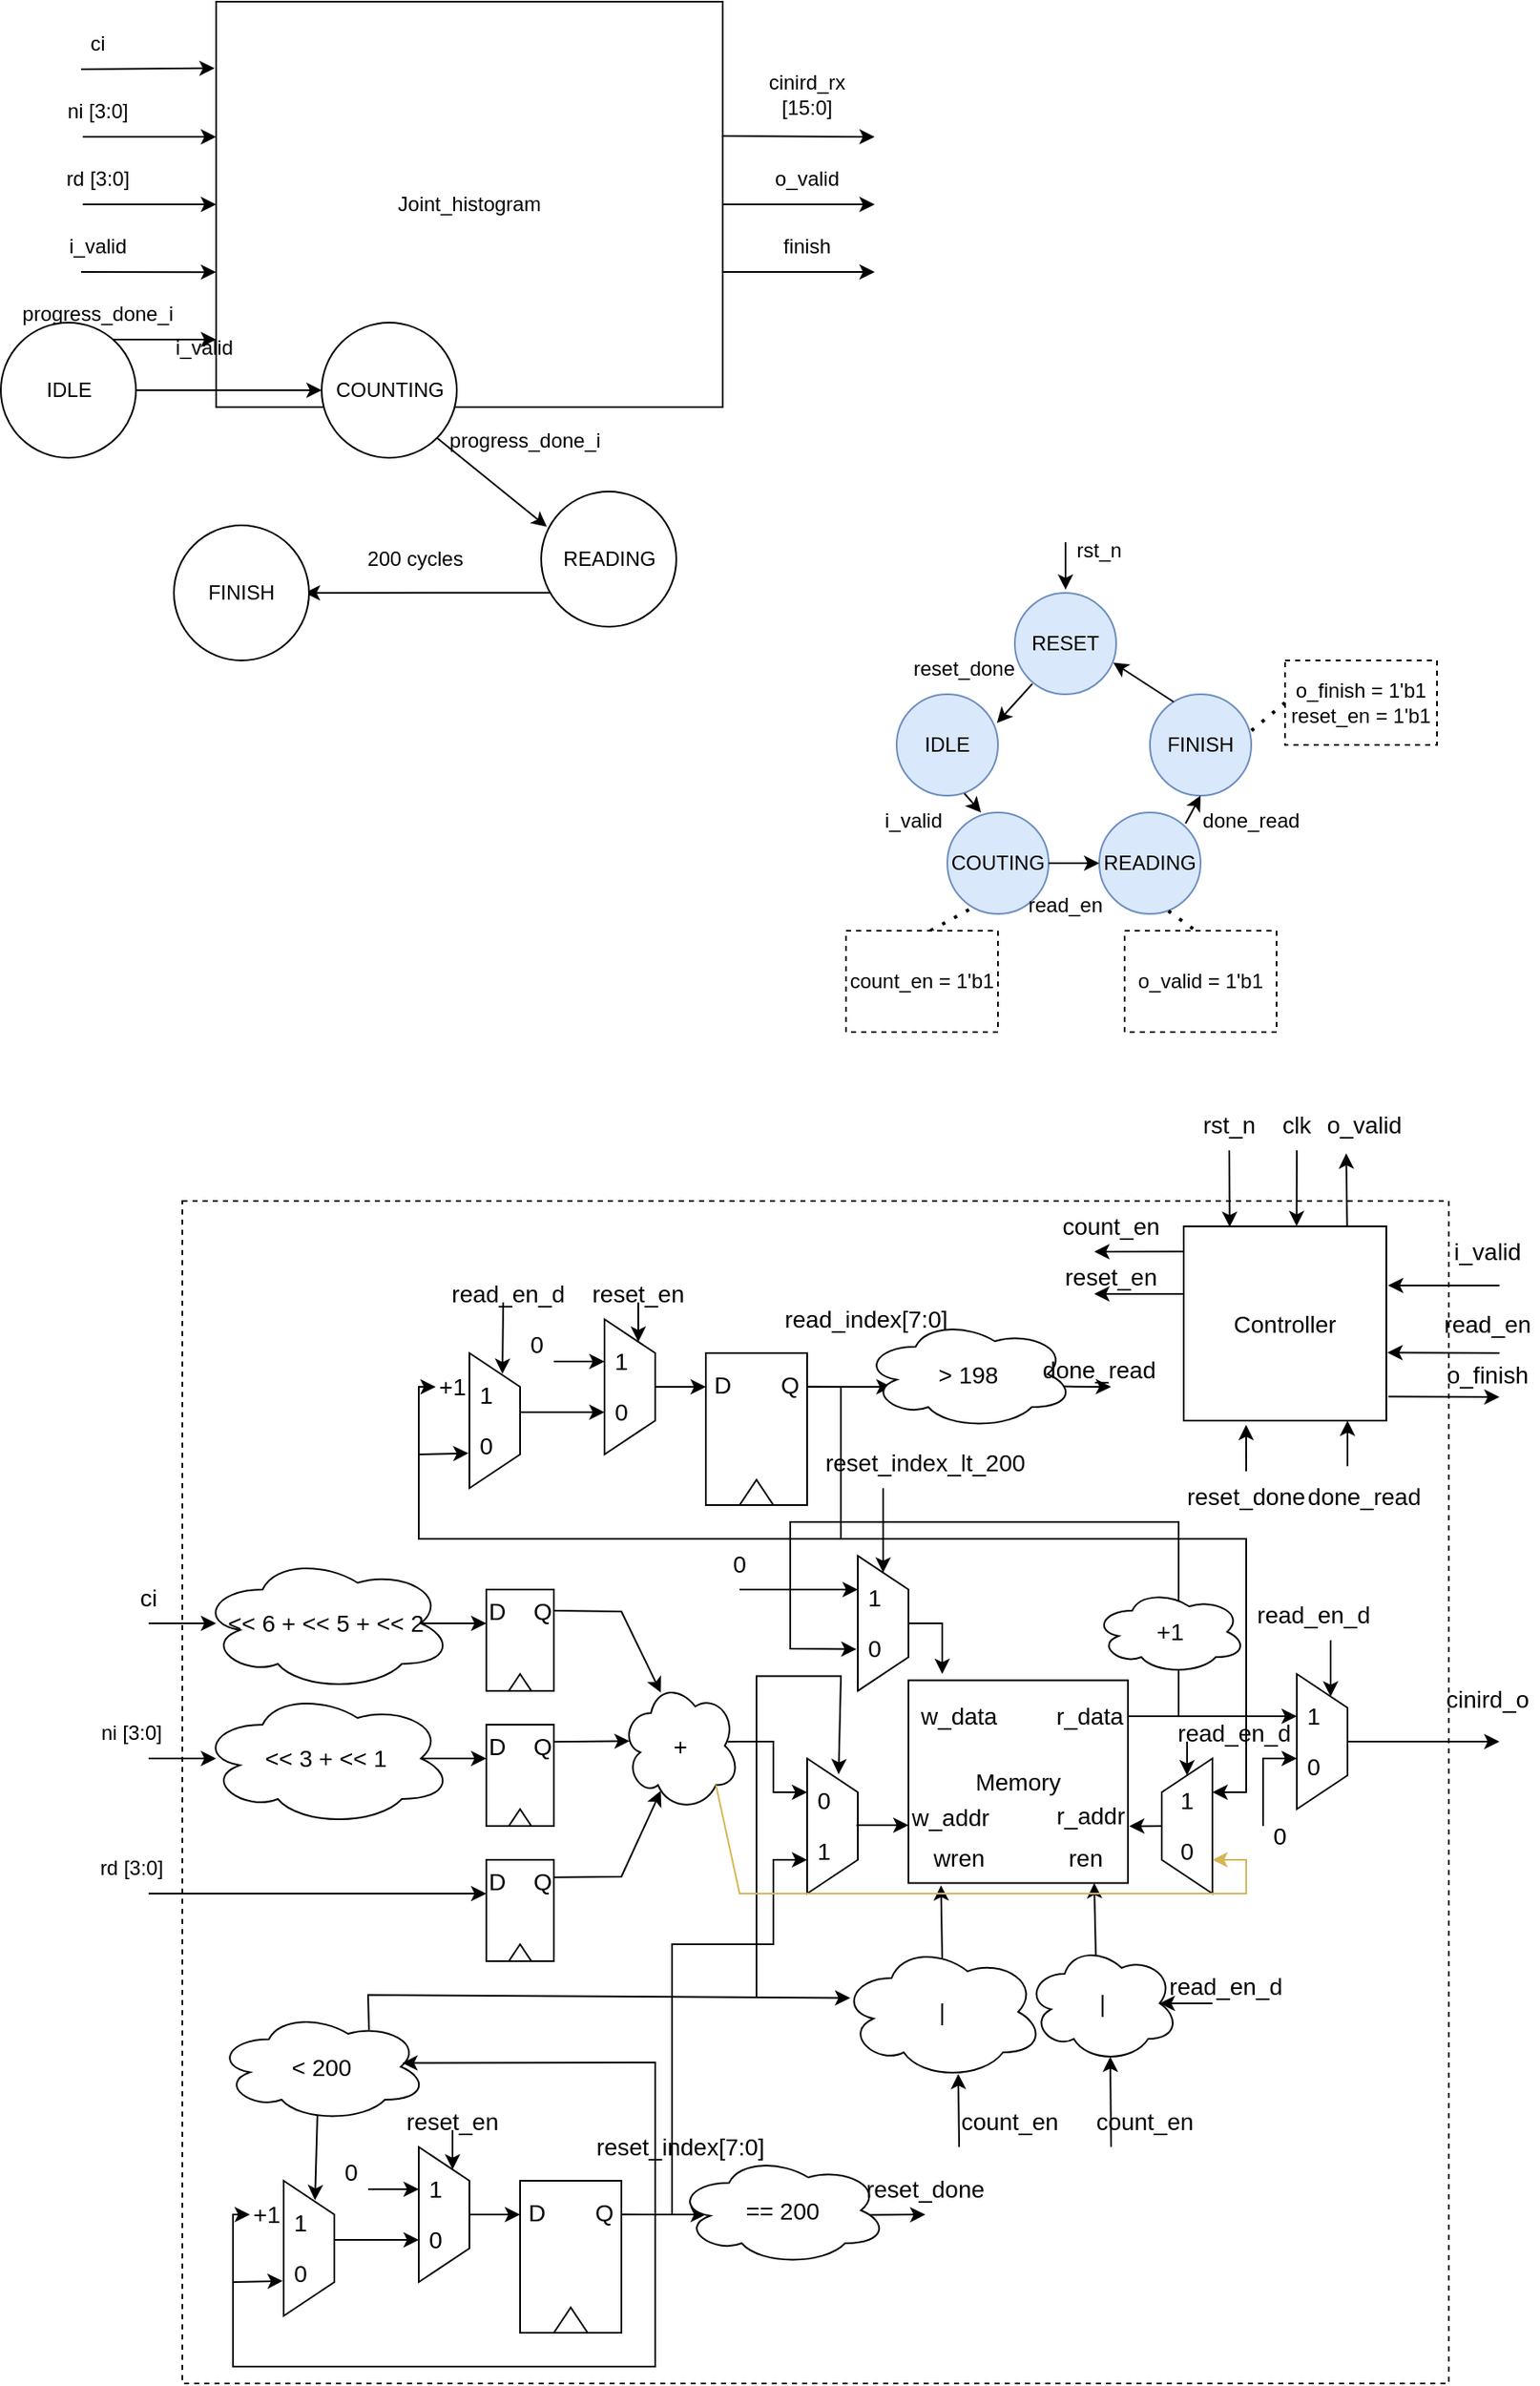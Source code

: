 <mxfile version="26.2.12">
  <diagram name="Page-1" id="UDH-85XnWTIM_MMB5W17">
    <mxGraphModel dx="1736" dy="876" grid="1" gridSize="10" guides="1" tooltips="1" connect="1" arrows="1" fold="1" page="1" pageScale="1" pageWidth="850" pageHeight="1100" math="0" shadow="0">
      <root>
        <mxCell id="0" />
        <mxCell id="1" parent="0" />
        <mxCell id="_nE7f_Leut5tjlK63jvd-120" value="" style="rounded=0;whiteSpace=wrap;html=1;dashed=1;fontSize=14;" parent="1" vertex="1">
          <mxGeometry x="180" y="870" width="750" height="700" as="geometry" />
        </mxCell>
        <mxCell id="_nE7f_Leut5tjlK63jvd-8" value="" style="shape=trapezoid;perimeter=trapezoidPerimeter;whiteSpace=wrap;html=1;fixedSize=1;direction=south;fontSize=14;" parent="1" vertex="1">
          <mxGeometry x="550" y="1200" width="30" height="80" as="geometry" />
        </mxCell>
        <mxCell id="TRS-EyIJMpE1R9faj7O3-1" value="Joint_histogram" style="rounded=0;whiteSpace=wrap;html=1;" parent="1" vertex="1">
          <mxGeometry x="200" y="160" width="300" height="240" as="geometry" />
        </mxCell>
        <mxCell id="TRS-EyIJMpE1R9faj7O3-3" value="" style="endArrow=classic;html=1;rounded=0;entryX=-0.003;entryY=0.164;entryDx=0;entryDy=0;entryPerimeter=0;" parent="1" target="TRS-EyIJMpE1R9faj7O3-1" edge="1">
          <mxGeometry width="50" height="50" relative="1" as="geometry">
            <mxPoint x="120" y="200" as="sourcePoint" />
            <mxPoint x="170" y="200" as="targetPoint" />
          </mxGeometry>
        </mxCell>
        <mxCell id="TRS-EyIJMpE1R9faj7O3-4" value="ci" style="text;html=1;align=center;verticalAlign=middle;whiteSpace=wrap;rounded=0;" parent="1" vertex="1">
          <mxGeometry x="100" y="170" width="60" height="30" as="geometry" />
        </mxCell>
        <mxCell id="TRS-EyIJMpE1R9faj7O3-5" value="" style="endArrow=classic;html=1;rounded=0;entryX=-0.004;entryY=0.223;entryDx=0;entryDy=0;entryPerimeter=0;" parent="1" edge="1">
          <mxGeometry width="50" height="50" relative="1" as="geometry">
            <mxPoint x="121" y="240" as="sourcePoint" />
            <mxPoint x="200" y="240" as="targetPoint" />
          </mxGeometry>
        </mxCell>
        <mxCell id="TRS-EyIJMpE1R9faj7O3-6" value="ni [3:0]" style="text;html=1;align=center;verticalAlign=middle;whiteSpace=wrap;rounded=0;" parent="1" vertex="1">
          <mxGeometry x="100" y="210" width="60" height="30" as="geometry" />
        </mxCell>
        <mxCell id="TRS-EyIJMpE1R9faj7O3-8" value="" style="endArrow=classic;html=1;rounded=0;entryX=-0.004;entryY=0.223;entryDx=0;entryDy=0;entryPerimeter=0;" parent="1" edge="1">
          <mxGeometry width="50" height="50" relative="1" as="geometry">
            <mxPoint x="121" y="280" as="sourcePoint" />
            <mxPoint x="200" y="280" as="targetPoint" />
          </mxGeometry>
        </mxCell>
        <mxCell id="TRS-EyIJMpE1R9faj7O3-9" value="rd [3:0]" style="text;html=1;align=center;verticalAlign=middle;whiteSpace=wrap;rounded=0;" parent="1" vertex="1">
          <mxGeometry x="100" y="250" width="60" height="30" as="geometry" />
        </mxCell>
        <mxCell id="TRS-EyIJMpE1R9faj7O3-10" value="" style="endArrow=classic;html=1;rounded=0;entryX=0;entryY=0.667;entryDx=0;entryDy=0;entryPerimeter=0;" parent="1" target="TRS-EyIJMpE1R9faj7O3-1" edge="1">
          <mxGeometry width="50" height="50" relative="1" as="geometry">
            <mxPoint x="120" y="320" as="sourcePoint" />
            <mxPoint x="180" y="280" as="targetPoint" />
          </mxGeometry>
        </mxCell>
        <mxCell id="TRS-EyIJMpE1R9faj7O3-11" value="i_valid" style="text;html=1;align=center;verticalAlign=middle;whiteSpace=wrap;rounded=0;" parent="1" vertex="1">
          <mxGeometry x="100" y="290" width="60" height="30" as="geometry" />
        </mxCell>
        <mxCell id="TRS-EyIJMpE1R9faj7O3-13" value="" style="endArrow=classic;html=1;rounded=0;entryX=0;entryY=0.667;entryDx=0;entryDy=0;entryPerimeter=0;" parent="1" edge="1">
          <mxGeometry width="50" height="50" relative="1" as="geometry">
            <mxPoint x="120" y="360" as="sourcePoint" />
            <mxPoint x="200" y="360" as="targetPoint" />
          </mxGeometry>
        </mxCell>
        <mxCell id="TRS-EyIJMpE1R9faj7O3-14" value="progress_done_i" style="text;html=1;align=center;verticalAlign=middle;whiteSpace=wrap;rounded=0;" parent="1" vertex="1">
          <mxGeometry x="100" y="330" width="60" height="30" as="geometry" />
        </mxCell>
        <mxCell id="TRS-EyIJMpE1R9faj7O3-15" value="" style="endArrow=classic;html=1;rounded=0;exitX=0.998;exitY=0.331;exitDx=0;exitDy=0;exitPerimeter=0;" parent="1" source="TRS-EyIJMpE1R9faj7O3-1" edge="1">
          <mxGeometry width="50" height="50" relative="1" as="geometry">
            <mxPoint x="500" y="241" as="sourcePoint" />
            <mxPoint x="590" y="240" as="targetPoint" />
          </mxGeometry>
        </mxCell>
        <mxCell id="TRS-EyIJMpE1R9faj7O3-16" value="cinird_rx [15:0]" style="text;html=1;align=center;verticalAlign=middle;whiteSpace=wrap;rounded=0;" parent="1" vertex="1">
          <mxGeometry x="520" y="200" width="60" height="30" as="geometry" />
        </mxCell>
        <mxCell id="TRS-EyIJMpE1R9faj7O3-17" value="" style="endArrow=classic;html=1;rounded=0;" parent="1" edge="1">
          <mxGeometry width="50" height="50" relative="1" as="geometry">
            <mxPoint x="500" y="280" as="sourcePoint" />
            <mxPoint x="590" y="280" as="targetPoint" />
          </mxGeometry>
        </mxCell>
        <mxCell id="TRS-EyIJMpE1R9faj7O3-18" value="o_valid" style="text;html=1;align=center;verticalAlign=middle;whiteSpace=wrap;rounded=0;" parent="1" vertex="1">
          <mxGeometry x="520" y="250" width="60" height="30" as="geometry" />
        </mxCell>
        <mxCell id="TRS-EyIJMpE1R9faj7O3-19" value="" style="endArrow=classic;html=1;rounded=0;" parent="1" edge="1">
          <mxGeometry width="50" height="50" relative="1" as="geometry">
            <mxPoint x="500" y="320" as="sourcePoint" />
            <mxPoint x="590" y="320" as="targetPoint" />
          </mxGeometry>
        </mxCell>
        <mxCell id="TRS-EyIJMpE1R9faj7O3-20" value="finish" style="text;html=1;align=center;verticalAlign=middle;whiteSpace=wrap;rounded=0;" parent="1" vertex="1">
          <mxGeometry x="520" y="290" width="60" height="30" as="geometry" />
        </mxCell>
        <mxCell id="TRS-EyIJMpE1R9faj7O3-21" value="IDLE" style="ellipse;whiteSpace=wrap;html=1;aspect=fixed;" parent="1" vertex="1">
          <mxGeometry x="72.5" y="350" width="80" height="80" as="geometry" />
        </mxCell>
        <mxCell id="TRS-EyIJMpE1R9faj7O3-22" value="" style="endArrow=classic;html=1;rounded=0;exitX=1;exitY=0.5;exitDx=0;exitDy=0;" parent="1" source="TRS-EyIJMpE1R9faj7O3-21" edge="1">
          <mxGeometry width="50" height="50" relative="1" as="geometry">
            <mxPoint x="212.5" y="440" as="sourcePoint" />
            <mxPoint x="262.5" y="390" as="targetPoint" />
          </mxGeometry>
        </mxCell>
        <mxCell id="TRS-EyIJMpE1R9faj7O3-23" value="COUNTING" style="ellipse;whiteSpace=wrap;html=1;aspect=fixed;" parent="1" vertex="1">
          <mxGeometry x="262.5" y="350" width="80" height="80" as="geometry" />
        </mxCell>
        <mxCell id="TRS-EyIJMpE1R9faj7O3-24" value="i_valid" style="text;html=1;align=center;verticalAlign=middle;whiteSpace=wrap;rounded=0;" parent="1" vertex="1">
          <mxGeometry x="162.5" y="350" width="60" height="30" as="geometry" />
        </mxCell>
        <mxCell id="TRS-EyIJMpE1R9faj7O3-25" value="" style="endArrow=classic;html=1;rounded=0;exitX=1;exitY=1;exitDx=0;exitDy=0;entryX=0.042;entryY=0.261;entryDx=0;entryDy=0;entryPerimeter=0;" parent="1" source="TRS-EyIJMpE1R9faj7O3-23" target="TRS-EyIJMpE1R9faj7O3-26" edge="1">
          <mxGeometry width="50" height="50" relative="1" as="geometry">
            <mxPoint x="342.5" y="470" as="sourcePoint" />
            <mxPoint x="392.5" y="470" as="targetPoint" />
          </mxGeometry>
        </mxCell>
        <mxCell id="TRS-EyIJMpE1R9faj7O3-26" value="READING" style="ellipse;whiteSpace=wrap;html=1;aspect=fixed;" parent="1" vertex="1">
          <mxGeometry x="392.5" y="450" width="80" height="80" as="geometry" />
        </mxCell>
        <mxCell id="TRS-EyIJMpE1R9faj7O3-27" value="progress_done_i" style="text;html=1;align=center;verticalAlign=middle;whiteSpace=wrap;rounded=0;" parent="1" vertex="1">
          <mxGeometry x="352.5" y="405" width="60" height="30" as="geometry" />
        </mxCell>
        <mxCell id="TRS-EyIJMpE1R9faj7O3-28" value="" style="endArrow=classic;html=1;rounded=0;exitX=0.069;exitY=0.748;exitDx=0;exitDy=0;exitPerimeter=0;entryX=1;entryY=0.5;entryDx=0;entryDy=0;" parent="1" source="TRS-EyIJMpE1R9faj7O3-26" edge="1">
          <mxGeometry width="50" height="50" relative="1" as="geometry">
            <mxPoint x="271.5" y="500" as="sourcePoint" />
            <mxPoint x="252.5" y="510" as="targetPoint" />
          </mxGeometry>
        </mxCell>
        <mxCell id="TRS-EyIJMpE1R9faj7O3-29" value="FINISH" style="ellipse;whiteSpace=wrap;html=1;aspect=fixed;" parent="1" vertex="1">
          <mxGeometry x="175" y="470" width="80" height="80" as="geometry" />
        </mxCell>
        <mxCell id="TRS-EyIJMpE1R9faj7O3-30" value="200 cycles" style="text;html=1;align=center;verticalAlign=middle;whiteSpace=wrap;rounded=0;" parent="1" vertex="1">
          <mxGeometry x="287.5" y="475" width="60" height="30" as="geometry" />
        </mxCell>
        <mxCell id="sNG5U-4dTfQpmakSV-AO-2" value="RESET" style="ellipse;whiteSpace=wrap;html=1;aspect=fixed;fillColor=#dae8fc;strokeColor=#6c8ebf;" parent="1" vertex="1">
          <mxGeometry x="673" y="510" width="60" height="60" as="geometry" />
        </mxCell>
        <mxCell id="sNG5U-4dTfQpmakSV-AO-3" value="" style="endArrow=classic;html=1;rounded=0;entryX=0.5;entryY=-0.032;entryDx=0;entryDy=0;entryPerimeter=0;" parent="1" target="sNG5U-4dTfQpmakSV-AO-2" edge="1">
          <mxGeometry width="50" height="50" relative="1" as="geometry">
            <mxPoint x="703" y="480" as="sourcePoint" />
            <mxPoint x="706.5" y="510.0" as="targetPoint" />
          </mxGeometry>
        </mxCell>
        <mxCell id="sNG5U-4dTfQpmakSV-AO-4" value="rst_n" style="text;html=1;align=center;verticalAlign=middle;whiteSpace=wrap;rounded=0;" parent="1" vertex="1">
          <mxGeometry x="693" y="470" width="60" height="30" as="geometry" />
        </mxCell>
        <mxCell id="sNG5U-4dTfQpmakSV-AO-6" value="IDLE" style="ellipse;whiteSpace=wrap;html=1;aspect=fixed;fillColor=#dae8fc;strokeColor=#6c8ebf;" parent="1" vertex="1">
          <mxGeometry x="603" y="570" width="60" height="60" as="geometry" />
        </mxCell>
        <mxCell id="sNG5U-4dTfQpmakSV-AO-7" value="" style="endArrow=classic;html=1;rounded=0;exitX=0.173;exitY=0.897;exitDx=0;exitDy=0;exitPerimeter=0;entryX=0.99;entryY=0.283;entryDx=0;entryDy=0;entryPerimeter=0;" parent="1" source="sNG5U-4dTfQpmakSV-AO-2" target="sNG5U-4dTfQpmakSV-AO-6" edge="1">
          <mxGeometry width="50" height="50" relative="1" as="geometry">
            <mxPoint x="679.66" y="602.26" as="sourcePoint" />
            <mxPoint x="663" y="530" as="targetPoint" />
          </mxGeometry>
        </mxCell>
        <mxCell id="sNG5U-4dTfQpmakSV-AO-9" value="COUTING" style="ellipse;whiteSpace=wrap;html=1;aspect=fixed;fillColor=#dae8fc;strokeColor=#6c8ebf;" parent="1" vertex="1">
          <mxGeometry x="633" y="640" width="60" height="60" as="geometry" />
        </mxCell>
        <mxCell id="sNG5U-4dTfQpmakSV-AO-10" value="READING" style="ellipse;whiteSpace=wrap;html=1;aspect=fixed;fillColor=#dae8fc;strokeColor=#6c8ebf;" parent="1" vertex="1">
          <mxGeometry x="723" y="640" width="60" height="60" as="geometry" />
        </mxCell>
        <mxCell id="sNG5U-4dTfQpmakSV-AO-11" value="FINISH" style="ellipse;whiteSpace=wrap;html=1;aspect=fixed;fillColor=#dae8fc;strokeColor=#6c8ebf;" parent="1" vertex="1">
          <mxGeometry x="753" y="570" width="60" height="60" as="geometry" />
        </mxCell>
        <mxCell id="sNG5U-4dTfQpmakSV-AO-13" value="reset_done" style="text;html=1;align=center;verticalAlign=middle;whiteSpace=wrap;rounded=0;" parent="1" vertex="1">
          <mxGeometry x="613" y="540" width="60" height="30" as="geometry" />
        </mxCell>
        <mxCell id="sNG5U-4dTfQpmakSV-AO-14" value="" style="endArrow=classic;html=1;rounded=0;exitX=0.669;exitY=0.979;exitDx=0;exitDy=0;exitPerimeter=0;entryX=0.333;entryY=0;entryDx=0;entryDy=0;entryPerimeter=0;" parent="1" source="sNG5U-4dTfQpmakSV-AO-6" target="sNG5U-4dTfQpmakSV-AO-9" edge="1">
          <mxGeometry width="50" height="50" relative="1" as="geometry">
            <mxPoint x="640" y="629" as="sourcePoint" />
            <mxPoint x="653" y="640" as="targetPoint" />
          </mxGeometry>
        </mxCell>
        <mxCell id="sNG5U-4dTfQpmakSV-AO-15" value="i_valid" style="text;html=1;align=center;verticalAlign=middle;whiteSpace=wrap;rounded=0;" parent="1" vertex="1">
          <mxGeometry x="583" y="630" width="60" height="30" as="geometry" />
        </mxCell>
        <mxCell id="sNG5U-4dTfQpmakSV-AO-16" value="" style="endArrow=classic;html=1;rounded=0;exitX=1;exitY=0.5;exitDx=0;exitDy=0;entryX=0;entryY=0.5;entryDx=0;entryDy=0;" parent="1" source="sNG5U-4dTfQpmakSV-AO-9" target="sNG5U-4dTfQpmakSV-AO-10" edge="1">
          <mxGeometry width="50" height="50" relative="1" as="geometry">
            <mxPoint x="713" y="730" as="sourcePoint" />
            <mxPoint x="763" y="680" as="targetPoint" />
          </mxGeometry>
        </mxCell>
        <mxCell id="sNG5U-4dTfQpmakSV-AO-17" value="read_en" style="text;html=1;align=center;verticalAlign=middle;whiteSpace=wrap;rounded=0;" parent="1" vertex="1">
          <mxGeometry x="673" y="680" width="60" height="30" as="geometry" />
        </mxCell>
        <mxCell id="sNG5U-4dTfQpmakSV-AO-19" value="" style="endArrow=classic;html=1;rounded=0;exitX=0.852;exitY=0.108;exitDx=0;exitDy=0;exitPerimeter=0;entryX=0.5;entryY=1;entryDx=0;entryDy=0;" parent="1" source="sNG5U-4dTfQpmakSV-AO-10" target="sNG5U-4dTfQpmakSV-AO-11" edge="1">
          <mxGeometry width="50" height="50" relative="1" as="geometry">
            <mxPoint x="813" y="680" as="sourcePoint" />
            <mxPoint x="863" y="630" as="targetPoint" />
          </mxGeometry>
        </mxCell>
        <mxCell id="sNG5U-4dTfQpmakSV-AO-20" value="done_read" style="text;html=1;align=center;verticalAlign=middle;whiteSpace=wrap;rounded=0;" parent="1" vertex="1">
          <mxGeometry x="783" y="630" width="60" height="30" as="geometry" />
        </mxCell>
        <mxCell id="sNG5U-4dTfQpmakSV-AO-21" value="" style="endArrow=classic;html=1;rounded=0;entryX=0.971;entryY=0.688;entryDx=0;entryDy=0;entryPerimeter=0;exitX=0.234;exitY=0.075;exitDx=0;exitDy=0;exitPerimeter=0;" parent="1" source="sNG5U-4dTfQpmakSV-AO-11" target="sNG5U-4dTfQpmakSV-AO-2" edge="1">
          <mxGeometry width="50" height="50" relative="1" as="geometry">
            <mxPoint x="763" y="600" as="sourcePoint" />
            <mxPoint x="813" y="550" as="targetPoint" />
          </mxGeometry>
        </mxCell>
        <mxCell id="sNG5U-4dTfQpmakSV-AO-22" value="" style="endArrow=none;dashed=1;html=1;dashPattern=1 3;strokeWidth=2;rounded=0;entryX=0.257;entryY=0.935;entryDx=0;entryDy=0;entryPerimeter=0;" parent="1" target="sNG5U-4dTfQpmakSV-AO-9" edge="1">
          <mxGeometry width="50" height="50" relative="1" as="geometry">
            <mxPoint x="623" y="710" as="sourcePoint" />
            <mxPoint x="643" y="680" as="targetPoint" />
          </mxGeometry>
        </mxCell>
        <mxCell id="sNG5U-4dTfQpmakSV-AO-23" value="count_en = 1&#39;b1" style="rounded=0;whiteSpace=wrap;html=1;strokeColor=default;dashed=1;" parent="1" vertex="1">
          <mxGeometry x="573" y="710" width="90" height="60" as="geometry" />
        </mxCell>
        <mxCell id="sNG5U-4dTfQpmakSV-AO-24" value="o_valid = 1&#39;b1" style="rounded=0;whiteSpace=wrap;html=1;strokeColor=default;dashed=1;" parent="1" vertex="1">
          <mxGeometry x="738" y="710" width="90" height="60" as="geometry" />
        </mxCell>
        <mxCell id="sNG5U-4dTfQpmakSV-AO-25" value="" style="endArrow=none;dashed=1;html=1;dashPattern=1 3;strokeWidth=2;rounded=0;entryX=0.462;entryY=-0.007;entryDx=0;entryDy=0;entryPerimeter=0;exitX=0.682;exitY=0.972;exitDx=0;exitDy=0;exitPerimeter=0;" parent="1" source="sNG5U-4dTfQpmakSV-AO-10" target="sNG5U-4dTfQpmakSV-AO-24" edge="1">
          <mxGeometry width="50" height="50" relative="1" as="geometry">
            <mxPoint x="800.5" y="714" as="sourcePoint" />
            <mxPoint x="825.5" y="700" as="targetPoint" />
          </mxGeometry>
        </mxCell>
        <mxCell id="sNG5U-4dTfQpmakSV-AO-26" value="o_finish = 1&#39;b1&lt;br&gt;reset_en = 1&#39;b1" style="rounded=0;whiteSpace=wrap;html=1;strokeColor=default;dashed=1;" parent="1" vertex="1">
          <mxGeometry x="833" y="550" width="90" height="50" as="geometry" />
        </mxCell>
        <mxCell id="sNG5U-4dTfQpmakSV-AO-27" value="" style="endArrow=none;dashed=1;html=1;dashPattern=1 3;strokeWidth=2;rounded=0;exitX=1.002;exitY=0.359;exitDx=0;exitDy=0;exitPerimeter=0;entryX=0;entryY=0.5;entryDx=0;entryDy=0;" parent="1" source="sNG5U-4dTfQpmakSV-AO-11" target="sNG5U-4dTfQpmakSV-AO-26" edge="1">
          <mxGeometry width="50" height="50" relative="1" as="geometry">
            <mxPoint x="793" y="650" as="sourcePoint" />
            <mxPoint x="843" y="600" as="targetPoint" />
          </mxGeometry>
        </mxCell>
        <mxCell id="sNG5U-4dTfQpmakSV-AO-28" value="" style="endArrow=classic;html=1;rounded=0;fontSize=14;" parent="1" edge="1">
          <mxGeometry width="50" height="50" relative="1" as="geometry">
            <mxPoint x="160" y="1120" as="sourcePoint" />
            <mxPoint x="200" y="1120" as="targetPoint" />
          </mxGeometry>
        </mxCell>
        <mxCell id="sNG5U-4dTfQpmakSV-AO-31" value="ci" style="text;html=1;align=center;verticalAlign=middle;whiteSpace=wrap;rounded=0;fontSize=14;" parent="1" vertex="1">
          <mxGeometry x="130" y="1090" width="60" height="30" as="geometry" />
        </mxCell>
        <mxCell id="sNG5U-4dTfQpmakSV-AO-32" value="" style="endArrow=classic;html=1;rounded=0;fontSize=14;" parent="1" edge="1">
          <mxGeometry width="50" height="50" relative="1" as="geometry">
            <mxPoint x="160" y="1200" as="sourcePoint" />
            <mxPoint x="200" y="1200" as="targetPoint" />
          </mxGeometry>
        </mxCell>
        <mxCell id="sNG5U-4dTfQpmakSV-AO-33" value="ni [3:0]" style="text;html=1;align=center;verticalAlign=middle;whiteSpace=wrap;rounded=0;" parent="1" vertex="1">
          <mxGeometry x="120" y="1170" width="60" height="30" as="geometry" />
        </mxCell>
        <mxCell id="sNG5U-4dTfQpmakSV-AO-34" value="" style="endArrow=classic;html=1;rounded=0;entryX=0;entryY=1;entryDx=0;entryDy=0;fontSize=14;" parent="1" target="sNG5U-4dTfQpmakSV-AO-58" edge="1">
          <mxGeometry width="50" height="50" relative="1" as="geometry">
            <mxPoint x="160" y="1280" as="sourcePoint" />
            <mxPoint x="200" y="1280" as="targetPoint" />
          </mxGeometry>
        </mxCell>
        <mxCell id="sNG5U-4dTfQpmakSV-AO-36" value="rd [3:0]" style="text;html=1;align=center;verticalAlign=middle;whiteSpace=wrap;rounded=0;" parent="1" vertex="1">
          <mxGeometry x="120" y="1250" width="60" height="30" as="geometry" />
        </mxCell>
        <mxCell id="sNG5U-4dTfQpmakSV-AO-38" value="&amp;lt;&amp;lt; 6 + &amp;lt;&amp;lt; 5 + &amp;lt;&amp;lt; 2" style="ellipse;shape=cloud;whiteSpace=wrap;html=1;fontSize=14;" parent="1" vertex="1">
          <mxGeometry x="190" y="1080" width="150" height="80" as="geometry" />
        </mxCell>
        <mxCell id="sNG5U-4dTfQpmakSV-AO-39" value="&amp;lt;&amp;lt; 3 + &amp;lt;&amp;lt; 1" style="ellipse;shape=cloud;whiteSpace=wrap;html=1;fontSize=14;" parent="1" vertex="1">
          <mxGeometry x="190" y="1160" width="150" height="80" as="geometry" />
        </mxCell>
        <mxCell id="sNG5U-4dTfQpmakSV-AO-45" value="" style="group;fontSize=14;" parent="1" vertex="1" connectable="0">
          <mxGeometry x="360" y="1100" width="40" height="60" as="geometry" />
        </mxCell>
        <mxCell id="sNG5U-4dTfQpmakSV-AO-46" value="" style="rounded=0;whiteSpace=wrap;html=1;fontSize=14;" parent="sNG5U-4dTfQpmakSV-AO-45" vertex="1">
          <mxGeometry width="40" height="60" as="geometry" />
        </mxCell>
        <mxCell id="sNG5U-4dTfQpmakSV-AO-47" value="" style="triangle;whiteSpace=wrap;html=1;direction=north;fontSize=14;" parent="sNG5U-4dTfQpmakSV-AO-45" vertex="1">
          <mxGeometry x="13.333" y="50" width="13.333" height="10" as="geometry" />
        </mxCell>
        <mxCell id="sNG5U-4dTfQpmakSV-AO-48" value="D" style="text;html=1;align=center;verticalAlign=middle;whiteSpace=wrap;rounded=0;fontSize=14;" parent="sNG5U-4dTfQpmakSV-AO-45" vertex="1">
          <mxGeometry y="5" width="13.333" height="15" as="geometry" />
        </mxCell>
        <mxCell id="sNG5U-4dTfQpmakSV-AO-49" value="Q" style="text;html=1;align=center;verticalAlign=middle;whiteSpace=wrap;rounded=0;fontSize=14;" parent="sNG5U-4dTfQpmakSV-AO-45" vertex="1">
          <mxGeometry x="26.667" y="5" width="13.333" height="15" as="geometry" />
        </mxCell>
        <mxCell id="sNG5U-4dTfQpmakSV-AO-50" value="" style="group;fontSize=14;" parent="1" vertex="1" connectable="0">
          <mxGeometry x="360" y="1180" width="40" height="60" as="geometry" />
        </mxCell>
        <mxCell id="sNG5U-4dTfQpmakSV-AO-51" value="" style="rounded=0;whiteSpace=wrap;html=1;fontSize=14;" parent="sNG5U-4dTfQpmakSV-AO-50" vertex="1">
          <mxGeometry width="40" height="60" as="geometry" />
        </mxCell>
        <mxCell id="sNG5U-4dTfQpmakSV-AO-52" value="" style="triangle;whiteSpace=wrap;html=1;direction=north;fontSize=14;" parent="sNG5U-4dTfQpmakSV-AO-50" vertex="1">
          <mxGeometry x="13.333" y="50" width="13.333" height="10" as="geometry" />
        </mxCell>
        <mxCell id="sNG5U-4dTfQpmakSV-AO-53" value="D" style="text;html=1;align=center;verticalAlign=middle;whiteSpace=wrap;rounded=0;fontSize=14;" parent="sNG5U-4dTfQpmakSV-AO-50" vertex="1">
          <mxGeometry y="5" width="13.333" height="15" as="geometry" />
        </mxCell>
        <mxCell id="sNG5U-4dTfQpmakSV-AO-54" value="Q" style="text;html=1;align=center;verticalAlign=middle;whiteSpace=wrap;rounded=0;fontSize=14;" parent="sNG5U-4dTfQpmakSV-AO-50" vertex="1">
          <mxGeometry x="26.667" y="5" width="13.333" height="15" as="geometry" />
        </mxCell>
        <mxCell id="sNG5U-4dTfQpmakSV-AO-55" value="" style="group;fontSize=14;" parent="1" vertex="1" connectable="0">
          <mxGeometry x="360" y="1260" width="40" height="60" as="geometry" />
        </mxCell>
        <mxCell id="sNG5U-4dTfQpmakSV-AO-56" value="" style="rounded=0;whiteSpace=wrap;html=1;fontSize=14;" parent="sNG5U-4dTfQpmakSV-AO-55" vertex="1">
          <mxGeometry width="40" height="60" as="geometry" />
        </mxCell>
        <mxCell id="sNG5U-4dTfQpmakSV-AO-57" value="" style="triangle;whiteSpace=wrap;html=1;direction=north;fontSize=14;" parent="sNG5U-4dTfQpmakSV-AO-55" vertex="1">
          <mxGeometry x="13.333" y="50" width="13.333" height="10" as="geometry" />
        </mxCell>
        <mxCell id="sNG5U-4dTfQpmakSV-AO-58" value="D" style="text;html=1;align=center;verticalAlign=middle;whiteSpace=wrap;rounded=0;fontSize=14;" parent="sNG5U-4dTfQpmakSV-AO-55" vertex="1">
          <mxGeometry y="5" width="13.333" height="15" as="geometry" />
        </mxCell>
        <mxCell id="sNG5U-4dTfQpmakSV-AO-59" value="Q" style="text;html=1;align=center;verticalAlign=middle;whiteSpace=wrap;rounded=0;fontSize=14;" parent="sNG5U-4dTfQpmakSV-AO-55" vertex="1">
          <mxGeometry x="26.667" y="5" width="13.333" height="15" as="geometry" />
        </mxCell>
        <mxCell id="sNG5U-4dTfQpmakSV-AO-60" value="" style="endArrow=classic;html=1;rounded=0;exitX=0.875;exitY=0.5;exitDx=0;exitDy=0;exitPerimeter=0;entryX=0;entryY=1;entryDx=0;entryDy=0;fontSize=14;" parent="1" source="sNG5U-4dTfQpmakSV-AO-39" target="sNG5U-4dTfQpmakSV-AO-53" edge="1">
          <mxGeometry width="50" height="50" relative="1" as="geometry">
            <mxPoint x="290" y="1170" as="sourcePoint" />
            <mxPoint x="340" y="1120" as="targetPoint" />
          </mxGeometry>
        </mxCell>
        <mxCell id="sNG5U-4dTfQpmakSV-AO-61" value="" style="endArrow=classic;html=1;rounded=0;exitX=0.875;exitY=0.5;exitDx=0;exitDy=0;exitPerimeter=0;entryX=0;entryY=1;entryDx=0;entryDy=0;fontSize=14;" parent="1" edge="1">
          <mxGeometry width="50" height="50" relative="1" as="geometry">
            <mxPoint x="321" y="1120" as="sourcePoint" />
            <mxPoint x="360" y="1120" as="targetPoint" />
          </mxGeometry>
        </mxCell>
        <mxCell id="sNG5U-4dTfQpmakSV-AO-63" value="Memory" style="rounded=0;whiteSpace=wrap;html=1;fontSize=14;" parent="1" vertex="1">
          <mxGeometry x="610" y="1153.75" width="130" height="120" as="geometry" />
        </mxCell>
        <mxCell id="sNG5U-4dTfQpmakSV-AO-64" value="" style="endArrow=classic;html=1;rounded=0;exitX=1;exitY=0.5;exitDx=0;exitDy=0;entryX=0.333;entryY=0.094;entryDx=0;entryDy=0;entryPerimeter=0;fontSize=14;" parent="1" source="sNG5U-4dTfQpmakSV-AO-49" target="sNG5U-4dTfQpmakSV-AO-65" edge="1">
          <mxGeometry width="50" height="50" relative="1" as="geometry">
            <mxPoint x="560" y="1170" as="sourcePoint" />
            <mxPoint x="470" y="1160" as="targetPoint" />
            <Array as="points">
              <mxPoint x="440" y="1113" />
            </Array>
          </mxGeometry>
        </mxCell>
        <mxCell id="sNG5U-4dTfQpmakSV-AO-65" value="+" style="ellipse;shape=cloud;whiteSpace=wrap;html=1;fontSize=14;" parent="1" vertex="1">
          <mxGeometry x="440" y="1153.75" width="70" height="77.5" as="geometry" />
        </mxCell>
        <mxCell id="sNG5U-4dTfQpmakSV-AO-66" value="" style="endArrow=classic;html=1;rounded=0;exitX=1.015;exitY=0.345;exitDx=0;exitDy=0;entryX=0.07;entryY=0.464;entryDx=0;entryDy=0;entryPerimeter=0;exitPerimeter=0;fontSize=14;" parent="1" source="sNG5U-4dTfQpmakSV-AO-54" target="sNG5U-4dTfQpmakSV-AO-65" edge="1">
          <mxGeometry width="50" height="50" relative="1" as="geometry">
            <mxPoint x="480" y="1240" as="sourcePoint" />
            <mxPoint x="530" y="1190" as="targetPoint" />
          </mxGeometry>
        </mxCell>
        <mxCell id="sNG5U-4dTfQpmakSV-AO-67" value="" style="endArrow=classic;html=1;rounded=0;exitX=1.006;exitY=0.355;exitDx=0;exitDy=0;exitPerimeter=0;entryX=0.333;entryY=0.844;entryDx=0;entryDy=0;entryPerimeter=0;fontSize=14;" parent="1" source="sNG5U-4dTfQpmakSV-AO-59" target="sNG5U-4dTfQpmakSV-AO-65" edge="1">
          <mxGeometry width="50" height="50" relative="1" as="geometry">
            <mxPoint x="480" y="1240" as="sourcePoint" />
            <mxPoint x="470" y="1230" as="targetPoint" />
            <Array as="points">
              <mxPoint x="440" y="1270" />
            </Array>
          </mxGeometry>
        </mxCell>
        <mxCell id="sNG5U-4dTfQpmakSV-AO-69" value="" style="group;fontSize=14;" parent="1" vertex="1" connectable="0">
          <mxGeometry x="380" y="1450" width="60" height="90" as="geometry" />
        </mxCell>
        <mxCell id="sNG5U-4dTfQpmakSV-AO-70" value="" style="rounded=0;whiteSpace=wrap;html=1;fontSize=14;" parent="sNG5U-4dTfQpmakSV-AO-69" vertex="1">
          <mxGeometry width="60" height="90" as="geometry" />
        </mxCell>
        <mxCell id="sNG5U-4dTfQpmakSV-AO-71" value="" style="triangle;whiteSpace=wrap;html=1;direction=north;fontSize=14;" parent="sNG5U-4dTfQpmakSV-AO-69" vertex="1">
          <mxGeometry x="20" y="75" width="20" height="15" as="geometry" />
        </mxCell>
        <mxCell id="sNG5U-4dTfQpmakSV-AO-72" value="D" style="text;html=1;align=center;verticalAlign=middle;whiteSpace=wrap;rounded=0;fontSize=14;" parent="sNG5U-4dTfQpmakSV-AO-69" vertex="1">
          <mxGeometry y="7.5" width="20" height="22.5" as="geometry" />
        </mxCell>
        <mxCell id="sNG5U-4dTfQpmakSV-AO-73" value="Q" style="text;html=1;align=center;verticalAlign=middle;whiteSpace=wrap;rounded=0;fontSize=14;" parent="sNG5U-4dTfQpmakSV-AO-69" vertex="1">
          <mxGeometry x="40" y="7.5" width="20" height="22.5" as="geometry" />
        </mxCell>
        <mxCell id="sNG5U-4dTfQpmakSV-AO-74" value="" style="endArrow=classic;html=1;rounded=0;fontSize=14;" parent="1" edge="1">
          <mxGeometry width="50" height="50" relative="1" as="geometry">
            <mxPoint x="350" y="1470" as="sourcePoint" />
            <mxPoint x="380" y="1470" as="targetPoint" />
          </mxGeometry>
        </mxCell>
        <mxCell id="sNG5U-4dTfQpmakSV-AO-75" value="" style="endArrow=classic;html=1;rounded=0;exitX=1.033;exitY=0.552;exitDx=0;exitDy=0;exitPerimeter=0;fontSize=14;" parent="1" source="sNG5U-4dTfQpmakSV-AO-73" edge="1">
          <mxGeometry width="50" height="50" relative="1" as="geometry">
            <mxPoint x="470" y="1510" as="sourcePoint" />
            <mxPoint x="490" y="1470" as="targetPoint" />
          </mxGeometry>
        </mxCell>
        <mxCell id="sNG5U-4dTfQpmakSV-AO-76" value="" style="group;fontSize=14;" parent="1" vertex="1" connectable="0">
          <mxGeometry x="320" y="1430" width="30" height="80" as="geometry" />
        </mxCell>
        <mxCell id="sNG5U-4dTfQpmakSV-AO-77" value="" style="shape=trapezoid;perimeter=trapezoidPerimeter;whiteSpace=wrap;html=1;fixedSize=1;direction=south;fontSize=14;" parent="sNG5U-4dTfQpmakSV-AO-76" vertex="1">
          <mxGeometry width="30" height="80" as="geometry" />
        </mxCell>
        <mxCell id="sNG5U-4dTfQpmakSV-AO-78" value="1" style="text;html=1;align=center;verticalAlign=middle;whiteSpace=wrap;rounded=0;fontSize=14;" parent="sNG5U-4dTfQpmakSV-AO-76" vertex="1">
          <mxGeometry y="20" width="20" height="10" as="geometry" />
        </mxCell>
        <mxCell id="sNG5U-4dTfQpmakSV-AO-79" value="0" style="text;html=1;align=center;verticalAlign=middle;whiteSpace=wrap;rounded=0;fontSize=14;" parent="sNG5U-4dTfQpmakSV-AO-76" vertex="1">
          <mxGeometry y="50" width="20" height="10" as="geometry" />
        </mxCell>
        <mxCell id="sNG5U-4dTfQpmakSV-AO-80" value="" style="endArrow=classic;html=1;rounded=0;entryX=0;entryY=0.25;entryDx=0;entryDy=0;fontSize=14;" parent="1" target="sNG5U-4dTfQpmakSV-AO-77" edge="1">
          <mxGeometry width="50" height="50" relative="1" as="geometry">
            <mxPoint x="340" y="1420" as="sourcePoint" />
            <mxPoint x="400" y="1410" as="targetPoint" />
          </mxGeometry>
        </mxCell>
        <mxCell id="sNG5U-4dTfQpmakSV-AO-81" value="reset_en" style="text;html=1;align=center;verticalAlign=middle;whiteSpace=wrap;rounded=0;fontSize=14;" parent="1" vertex="1">
          <mxGeometry x="310" y="1400" width="60" height="30" as="geometry" />
        </mxCell>
        <mxCell id="sNG5U-4dTfQpmakSV-AO-82" value="" style="endArrow=classic;html=1;rounded=0;entryX=0;entryY=0.5;entryDx=0;entryDy=0;fontSize=14;" parent="1" target="sNG5U-4dTfQpmakSV-AO-78" edge="1">
          <mxGeometry width="50" height="50" relative="1" as="geometry">
            <mxPoint x="290" y="1455" as="sourcePoint" />
            <mxPoint x="325" y="1420" as="targetPoint" />
          </mxGeometry>
        </mxCell>
        <mxCell id="sNG5U-4dTfQpmakSV-AO-83" value="0" style="text;html=1;align=center;verticalAlign=middle;whiteSpace=wrap;rounded=0;fontSize=14;" parent="1" vertex="1">
          <mxGeometry x="250" y="1430" width="60" height="30" as="geometry" />
        </mxCell>
        <mxCell id="sNG5U-4dTfQpmakSV-AO-84" value="" style="endArrow=classic;html=1;rounded=0;entryX=0;entryY=0.5;entryDx=0;entryDy=0;fontSize=14;" parent="1" target="sNG5U-4dTfQpmakSV-AO-79" edge="1">
          <mxGeometry width="50" height="50" relative="1" as="geometry">
            <mxPoint x="270" y="1485" as="sourcePoint" />
            <mxPoint x="305" y="1445" as="targetPoint" />
          </mxGeometry>
        </mxCell>
        <mxCell id="sNG5U-4dTfQpmakSV-AO-85" value="" style="group;fontSize=14;" parent="1" vertex="1" connectable="0">
          <mxGeometry x="240" y="1450" width="30" height="80" as="geometry" />
        </mxCell>
        <mxCell id="sNG5U-4dTfQpmakSV-AO-86" value="" style="shape=trapezoid;perimeter=trapezoidPerimeter;whiteSpace=wrap;html=1;fixedSize=1;direction=south;fontSize=14;" parent="sNG5U-4dTfQpmakSV-AO-85" vertex="1">
          <mxGeometry width="30" height="80" as="geometry" />
        </mxCell>
        <mxCell id="sNG5U-4dTfQpmakSV-AO-87" value="1" style="text;html=1;align=center;verticalAlign=middle;whiteSpace=wrap;rounded=0;fontSize=14;" parent="sNG5U-4dTfQpmakSV-AO-85" vertex="1">
          <mxGeometry y="20" width="20" height="10" as="geometry" />
        </mxCell>
        <mxCell id="sNG5U-4dTfQpmakSV-AO-88" value="0" style="text;html=1;align=center;verticalAlign=middle;whiteSpace=wrap;rounded=0;fontSize=14;" parent="sNG5U-4dTfQpmakSV-AO-85" vertex="1">
          <mxGeometry y="50" width="20" height="10" as="geometry" />
        </mxCell>
        <mxCell id="sNG5U-4dTfQpmakSV-AO-90" value="reset_index[7:0]" style="text;html=1;align=center;verticalAlign=middle;whiteSpace=wrap;rounded=0;fontSize=14;" parent="1" vertex="1">
          <mxGeometry x="445" y="1415" width="60" height="30" as="geometry" />
        </mxCell>
        <mxCell id="sNG5U-4dTfQpmakSV-AO-91" value="" style="endArrow=classic;html=1;rounded=0;fontSize=14;" parent="1" edge="1">
          <mxGeometry width="50" height="50" relative="1" as="geometry">
            <mxPoint x="210" y="1510" as="sourcePoint" />
            <mxPoint x="220" y="1470" as="targetPoint" />
            <Array as="points">
              <mxPoint x="210" y="1470" />
            </Array>
          </mxGeometry>
        </mxCell>
        <mxCell id="sNG5U-4dTfQpmakSV-AO-92" value="+1" style="text;html=1;align=center;verticalAlign=middle;whiteSpace=wrap;rounded=0;fontSize=14;" parent="1" vertex="1">
          <mxGeometry x="225" y="1460" width="10" height="20" as="geometry" />
        </mxCell>
        <mxCell id="sNG5U-4dTfQpmakSV-AO-100" value="== 200" style="ellipse;shape=cloud;whiteSpace=wrap;html=1;fontSize=14;" parent="1" vertex="1">
          <mxGeometry x="472.5" y="1435" width="125" height="65" as="geometry" />
        </mxCell>
        <mxCell id="sNG5U-4dTfQpmakSV-AO-102" value="" style="endArrow=classic;html=1;rounded=0;entryX=0.144;entryY=0.382;entryDx=0;entryDy=0;entryPerimeter=0;fontSize=14;" parent="1" target="sNG5U-4dTfQpmakSV-AO-86" edge="1">
          <mxGeometry width="50" height="50" relative="1" as="geometry">
            <mxPoint x="260" y="1410" as="sourcePoint" />
            <mxPoint x="300" y="1350" as="targetPoint" />
          </mxGeometry>
        </mxCell>
        <mxCell id="sNG5U-4dTfQpmakSV-AO-103" value="" style="endArrow=classic;html=1;rounded=0;exitX=1.017;exitY=0.556;exitDx=0;exitDy=0;exitPerimeter=0;entryX=-0.026;entryY=0.934;entryDx=0;entryDy=0;fontSize=14;entryPerimeter=0;" parent="1" source="sNG5U-4dTfQpmakSV-AO-73" target="sNG5U-4dTfQpmakSV-AO-88" edge="1">
          <mxGeometry width="50" height="50" relative="1" as="geometry">
            <mxPoint x="475" y="1560" as="sourcePoint" />
            <mxPoint x="100" y="1560" as="targetPoint" />
            <Array as="points">
              <mxPoint x="460" y="1470" />
              <mxPoint x="460" y="1560" />
              <mxPoint x="210" y="1560" />
              <mxPoint x="210" y="1510" />
            </Array>
          </mxGeometry>
        </mxCell>
        <mxCell id="sNG5U-4dTfQpmakSV-AO-104" value="" style="endArrow=classic;html=1;rounded=0;exitX=0.917;exitY=0.543;exitDx=0;exitDy=0;exitPerimeter=0;fontSize=14;" parent="1" source="sNG5U-4dTfQpmakSV-AO-100" edge="1">
          <mxGeometry width="50" height="50" relative="1" as="geometry">
            <mxPoint x="597.5" y="1470" as="sourcePoint" />
            <mxPoint x="620" y="1470" as="targetPoint" />
          </mxGeometry>
        </mxCell>
        <mxCell id="sNG5U-4dTfQpmakSV-AO-105" value="reset_done" style="text;html=1;align=center;verticalAlign=middle;whiteSpace=wrap;rounded=0;fontSize=14;" parent="1" vertex="1">
          <mxGeometry x="590" y="1440" width="60" height="30" as="geometry" />
        </mxCell>
        <mxCell id="sNG5U-4dTfQpmakSV-AO-107" value="&amp;lt; 200" style="ellipse;shape=cloud;whiteSpace=wrap;html=1;fontSize=14;" parent="1" vertex="1">
          <mxGeometry x="200" y="1350" width="125" height="65" as="geometry" />
        </mxCell>
        <mxCell id="sNG5U-4dTfQpmakSV-AO-108" value="" style="endArrow=classic;html=1;rounded=0;entryX=0.882;entryY=0.466;entryDx=0;entryDy=0;entryPerimeter=0;fontSize=14;" parent="1" target="sNG5U-4dTfQpmakSV-AO-107" edge="1">
          <mxGeometry width="50" height="50" relative="1" as="geometry">
            <mxPoint x="460" y="1470" as="sourcePoint" />
            <mxPoint x="570" y="1385" as="targetPoint" />
            <Array as="points">
              <mxPoint x="460" y="1380" />
            </Array>
          </mxGeometry>
        </mxCell>
        <mxCell id="sNG5U-4dTfQpmakSV-AO-111" value="wren" style="text;html=1;align=center;verticalAlign=middle;whiteSpace=wrap;rounded=0;fontSize=14;" parent="1" vertex="1">
          <mxGeometry x="610" y="1243.75" width="60" height="30" as="geometry" />
        </mxCell>
        <mxCell id="sNG5U-4dTfQpmakSV-AO-117" value="" style="endArrow=classic;html=1;rounded=0;entryX=0.321;entryY=1.045;entryDx=0;entryDy=0;entryPerimeter=0;fontSize=14;" parent="1" target="sNG5U-4dTfQpmakSV-AO-111" edge="1">
          <mxGeometry width="50" height="50" relative="1" as="geometry">
            <mxPoint x="630" y="1320" as="sourcePoint" />
            <mxPoint x="630" y="1280" as="targetPoint" />
          </mxGeometry>
        </mxCell>
        <mxCell id="sNG5U-4dTfQpmakSV-AO-118" value="|" style="ellipse;shape=cloud;whiteSpace=wrap;html=1;fontSize=14;" parent="1" vertex="1">
          <mxGeometry x="570" y="1310" width="120" height="80" as="geometry" />
        </mxCell>
        <mxCell id="sNG5U-4dTfQpmakSV-AO-119" value="" style="endArrow=classic;html=1;rounded=0;entryX=0.046;entryY=0.397;entryDx=0;entryDy=0;entryPerimeter=0;exitX=0.724;exitY=0.166;exitDx=0;exitDy=0;exitPerimeter=0;fontSize=14;" parent="1" source="sNG5U-4dTfQpmakSV-AO-107" target="sNG5U-4dTfQpmakSV-AO-118" edge="1">
          <mxGeometry width="50" height="50" relative="1" as="geometry">
            <mxPoint x="440" y="1370" as="sourcePoint" />
            <mxPoint x="490" y="1320" as="targetPoint" />
            <Array as="points">
              <mxPoint x="290" y="1340" />
            </Array>
          </mxGeometry>
        </mxCell>
        <mxCell id="sNG5U-4dTfQpmakSV-AO-120" value="" style="endArrow=classic;html=1;rounded=0;entryX=0.579;entryY=0.959;entryDx=0;entryDy=0;entryPerimeter=0;fontSize=14;" parent="1" target="sNG5U-4dTfQpmakSV-AO-118" edge="1">
          <mxGeometry width="50" height="50" relative="1" as="geometry">
            <mxPoint x="640" y="1430" as="sourcePoint" />
            <mxPoint x="640" y="1390" as="targetPoint" />
          </mxGeometry>
        </mxCell>
        <mxCell id="sNG5U-4dTfQpmakSV-AO-121" value="count_en" style="text;html=1;align=center;verticalAlign=middle;whiteSpace=wrap;rounded=0;fontSize=14;" parent="1" vertex="1">
          <mxGeometry x="640" y="1400" width="60" height="30" as="geometry" />
        </mxCell>
        <mxCell id="sNG5U-4dTfQpmakSV-AO-122" value="w_data" style="text;html=1;align=center;verticalAlign=middle;whiteSpace=wrap;rounded=0;fontSize=14;" parent="1" vertex="1">
          <mxGeometry x="610" y="1160" width="60" height="30" as="geometry" />
        </mxCell>
        <mxCell id="sNG5U-4dTfQpmakSV-AO-123" value="" style="endArrow=classic;html=1;rounded=0;entryX=0.013;entryY=0.5;entryDx=0;entryDy=0;entryPerimeter=0;fontSize=14;" parent="1" edge="1">
          <mxGeometry width="50" height="50" relative="1" as="geometry">
            <mxPoint x="579.22" y="1239.52" as="sourcePoint" />
            <mxPoint x="610" y="1239.52" as="targetPoint" />
          </mxGeometry>
        </mxCell>
        <mxCell id="_nE7f_Leut5tjlK63jvd-1" value="" style="endArrow=classic;html=1;rounded=0;entryX=0.321;entryY=1.045;entryDx=0;entryDy=0;entryPerimeter=0;fontSize=14;" parent="1" edge="1">
          <mxGeometry width="50" height="50" relative="1" as="geometry">
            <mxPoint x="721" y="1318.75" as="sourcePoint" />
            <mxPoint x="720" y="1273.75" as="targetPoint" />
          </mxGeometry>
        </mxCell>
        <mxCell id="_nE7f_Leut5tjlK63jvd-2" value="|" style="ellipse;shape=cloud;whiteSpace=wrap;html=1;fontSize=14;" parent="1" vertex="1">
          <mxGeometry x="680" y="1310" width="90" height="70" as="geometry" />
        </mxCell>
        <mxCell id="_nE7f_Leut5tjlK63jvd-3" value="" style="endArrow=classic;html=1;rounded=0;entryX=0.875;entryY=0.5;entryDx=0;entryDy=0;entryPerimeter=0;fontSize=14;" parent="1" target="_nE7f_Leut5tjlK63jvd-2" edge="1">
          <mxGeometry width="50" height="50" relative="1" as="geometry">
            <mxPoint x="790" y="1345" as="sourcePoint" />
            <mxPoint x="830" y="1365" as="targetPoint" />
          </mxGeometry>
        </mxCell>
        <mxCell id="_nE7f_Leut5tjlK63jvd-4" value="read_en_d" style="text;html=1;align=center;verticalAlign=middle;whiteSpace=wrap;rounded=0;fontSize=14;" parent="1" vertex="1">
          <mxGeometry x="768" y="1320" width="60" height="30" as="geometry" />
        </mxCell>
        <mxCell id="_nE7f_Leut5tjlK63jvd-5" value="" style="endArrow=classic;html=1;rounded=0;entryX=0.55;entryY=0.95;entryDx=0;entryDy=0;entryPerimeter=0;fontSize=14;" parent="1" target="_nE7f_Leut5tjlK63jvd-2" edge="1">
          <mxGeometry width="50" height="50" relative="1" as="geometry">
            <mxPoint x="730" y="1430" as="sourcePoint" />
            <mxPoint x="760" y="1395" as="targetPoint" />
          </mxGeometry>
        </mxCell>
        <mxCell id="_nE7f_Leut5tjlK63jvd-6" value="count_en" style="text;html=1;align=center;verticalAlign=middle;whiteSpace=wrap;rounded=0;fontSize=14;" parent="1" vertex="1">
          <mxGeometry x="720" y="1400" width="60" height="30" as="geometry" />
        </mxCell>
        <mxCell id="_nE7f_Leut5tjlK63jvd-7" value="" style="group;fontSize=14;" parent="1" vertex="1" connectable="0">
          <mxGeometry x="550" y="1200" width="30" height="80" as="geometry" />
        </mxCell>
        <mxCell id="_nE7f_Leut5tjlK63jvd-9" value="0" style="text;html=1;align=center;verticalAlign=middle;whiteSpace=wrap;rounded=0;fontSize=14;" parent="_nE7f_Leut5tjlK63jvd-7" vertex="1">
          <mxGeometry y="20" width="20" height="10" as="geometry" />
        </mxCell>
        <mxCell id="_nE7f_Leut5tjlK63jvd-12" value="" style="endArrow=classic;html=1;rounded=0;entryX=0.101;entryY=0.379;entryDx=0;entryDy=0;entryPerimeter=0;fontSize=14;" parent="1" edge="1">
          <mxGeometry width="50" height="50" relative="1" as="geometry">
            <mxPoint x="520" y="1341.25" as="sourcePoint" />
            <mxPoint x="568.63" y="1209.33" as="targetPoint" />
            <Array as="points">
              <mxPoint x="520" y="1151.25" />
              <mxPoint x="570" y="1151.25" />
            </Array>
          </mxGeometry>
        </mxCell>
        <mxCell id="_nE7f_Leut5tjlK63jvd-13" value="" style="endArrow=classic;html=1;rounded=0;entryX=0;entryY=1;entryDx=0;entryDy=0;fontSize=14;" parent="1" target="_nE7f_Leut5tjlK63jvd-10" edge="1">
          <mxGeometry width="50" height="50" relative="1" as="geometry">
            <mxPoint x="470" y="1470" as="sourcePoint" />
            <mxPoint x="620" y="1200" as="targetPoint" />
            <Array as="points">
              <mxPoint x="470" y="1310" />
              <mxPoint x="530" y="1310" />
              <mxPoint x="530" y="1260" />
            </Array>
          </mxGeometry>
        </mxCell>
        <mxCell id="_nE7f_Leut5tjlK63jvd-14" value="" style="endArrow=classic;html=1;rounded=0;exitX=0.899;exitY=0.469;exitDx=0;exitDy=0;exitPerimeter=0;entryX=0;entryY=0;entryDx=0;entryDy=0;fontSize=14;" parent="1" source="sNG5U-4dTfQpmakSV-AO-65" target="_nE7f_Leut5tjlK63jvd-9" edge="1">
          <mxGeometry width="50" height="50" relative="1" as="geometry">
            <mxPoint x="580" y="1250" as="sourcePoint" />
            <mxPoint x="630" y="1200" as="targetPoint" />
            <Array as="points">
              <mxPoint x="510" y="1190" />
              <mxPoint x="530" y="1190" />
              <mxPoint x="530" y="1220" />
            </Array>
          </mxGeometry>
        </mxCell>
        <mxCell id="_nE7f_Leut5tjlK63jvd-15" value="r_data" style="text;html=1;align=center;verticalAlign=middle;whiteSpace=wrap;rounded=0;fontSize=14;" parent="1" vertex="1">
          <mxGeometry x="695" y="1160" width="45" height="30" as="geometry" />
        </mxCell>
        <mxCell id="_nE7f_Leut5tjlK63jvd-16" value="ren" style="text;html=1;align=center;verticalAlign=middle;whiteSpace=wrap;rounded=0;fontSize=14;" parent="1" vertex="1">
          <mxGeometry x="685" y="1243.75" width="60" height="30" as="geometry" />
        </mxCell>
        <mxCell id="_nE7f_Leut5tjlK63jvd-19" value="w_addr" style="text;html=1;align=center;verticalAlign=middle;whiteSpace=wrap;rounded=0;fontSize=14;" parent="1" vertex="1">
          <mxGeometry x="610" y="1220" width="50" height="30" as="geometry" />
        </mxCell>
        <mxCell id="_nE7f_Leut5tjlK63jvd-21" value="r_addr" style="text;html=1;align=center;verticalAlign=middle;whiteSpace=wrap;rounded=0;fontSize=14;" parent="1" vertex="1">
          <mxGeometry x="692.5" y="1220" width="50" height="28.75" as="geometry" />
        </mxCell>
        <mxCell id="_nE7f_Leut5tjlK63jvd-10" value="1" style="text;html=1;align=center;verticalAlign=middle;whiteSpace=wrap;rounded=0;fontSize=14;" parent="1" vertex="1">
          <mxGeometry x="550" y="1250" width="20" height="10" as="geometry" />
        </mxCell>
        <mxCell id="_nE7f_Leut5tjlK63jvd-23" value="" style="shape=trapezoid;perimeter=trapezoidPerimeter;whiteSpace=wrap;html=1;fixedSize=1;direction=north;fontSize=14;" parent="1" vertex="1">
          <mxGeometry x="760" y="1200" width="30" height="80" as="geometry" />
        </mxCell>
        <mxCell id="_nE7f_Leut5tjlK63jvd-24" value="" style="endArrow=classic;html=1;rounded=0;exitX=0.5;exitY=0;exitDx=0;exitDy=0;entryX=0.964;entryY=0.699;entryDx=0;entryDy=0;entryPerimeter=0;fontSize=14;" parent="1" source="_nE7f_Leut5tjlK63jvd-23" target="_nE7f_Leut5tjlK63jvd-21" edge="1">
          <mxGeometry width="50" height="50" relative="1" as="geometry">
            <mxPoint x="670" y="1280" as="sourcePoint" />
            <mxPoint x="720" y="1230" as="targetPoint" />
          </mxGeometry>
        </mxCell>
        <mxCell id="_nE7f_Leut5tjlK63jvd-25" value="1" style="text;html=1;align=center;verticalAlign=middle;whiteSpace=wrap;rounded=0;fontSize=14;" parent="1" vertex="1">
          <mxGeometry x="765" y="1220" width="20" height="10" as="geometry" />
        </mxCell>
        <mxCell id="_nE7f_Leut5tjlK63jvd-26" value="0" style="text;html=1;align=center;verticalAlign=middle;whiteSpace=wrap;rounded=0;fontSize=14;" parent="1" vertex="1">
          <mxGeometry x="765" y="1250" width="20" height="10" as="geometry" />
        </mxCell>
        <mxCell id="_nE7f_Leut5tjlK63jvd-27" value="" style="endArrow=classic;html=1;rounded=0;entryX=1;entryY=0.5;entryDx=0;entryDy=0;fontSize=14;" parent="1" target="_nE7f_Leut5tjlK63jvd-23" edge="1">
          <mxGeometry width="50" height="50" relative="1" as="geometry">
            <mxPoint x="775" y="1190" as="sourcePoint" />
            <mxPoint x="810" y="1150" as="targetPoint" />
          </mxGeometry>
        </mxCell>
        <mxCell id="_nE7f_Leut5tjlK63jvd-28" value="" style="endArrow=classic;html=1;rounded=0;exitX=0.8;exitY=0.8;exitDx=0;exitDy=0;exitPerimeter=0;entryX=0.25;entryY=1;entryDx=0;entryDy=0;fillColor=#fff2cc;strokeColor=#d6b656;fontSize=14;" parent="1" source="sNG5U-4dTfQpmakSV-AO-65" target="_nE7f_Leut5tjlK63jvd-23" edge="1">
          <mxGeometry width="50" height="50" relative="1" as="geometry">
            <mxPoint x="710" y="1280" as="sourcePoint" />
            <mxPoint x="760" y="1230" as="targetPoint" />
            <Array as="points">
              <mxPoint x="510" y="1280" />
              <mxPoint x="810" y="1280" />
              <mxPoint x="810" y="1260" />
            </Array>
          </mxGeometry>
        </mxCell>
        <mxCell id="_nE7f_Leut5tjlK63jvd-31" value="read_en_d" style="text;html=1;align=center;verticalAlign=middle;whiteSpace=wrap;rounded=0;fontSize=14;" parent="1" vertex="1">
          <mxGeometry x="773" y="1170" width="60" height="30" as="geometry" />
        </mxCell>
        <mxCell id="_nE7f_Leut5tjlK63jvd-32" value="" style="group;fontSize=14;" parent="1" vertex="1" connectable="0">
          <mxGeometry x="490" y="960" width="60" height="90" as="geometry" />
        </mxCell>
        <mxCell id="_nE7f_Leut5tjlK63jvd-33" value="" style="rounded=0;whiteSpace=wrap;html=1;fontSize=14;" parent="_nE7f_Leut5tjlK63jvd-32" vertex="1">
          <mxGeometry width="60" height="90" as="geometry" />
        </mxCell>
        <mxCell id="_nE7f_Leut5tjlK63jvd-34" value="" style="triangle;whiteSpace=wrap;html=1;direction=north;fontSize=14;" parent="_nE7f_Leut5tjlK63jvd-32" vertex="1">
          <mxGeometry x="20" y="75" width="20" height="15" as="geometry" />
        </mxCell>
        <mxCell id="_nE7f_Leut5tjlK63jvd-35" value="D" style="text;html=1;align=center;verticalAlign=middle;whiteSpace=wrap;rounded=0;fontSize=14;" parent="_nE7f_Leut5tjlK63jvd-32" vertex="1">
          <mxGeometry y="7.5" width="20" height="22.5" as="geometry" />
        </mxCell>
        <mxCell id="_nE7f_Leut5tjlK63jvd-36" value="Q" style="text;html=1;align=center;verticalAlign=middle;whiteSpace=wrap;rounded=0;fontSize=14;" parent="_nE7f_Leut5tjlK63jvd-32" vertex="1">
          <mxGeometry x="40" y="7.5" width="20" height="22.5" as="geometry" />
        </mxCell>
        <mxCell id="_nE7f_Leut5tjlK63jvd-37" value="" style="endArrow=classic;html=1;rounded=0;fontSize=14;" parent="1" edge="1">
          <mxGeometry width="50" height="50" relative="1" as="geometry">
            <mxPoint x="460" y="980" as="sourcePoint" />
            <mxPoint x="490" y="980" as="targetPoint" />
          </mxGeometry>
        </mxCell>
        <mxCell id="_nE7f_Leut5tjlK63jvd-38" value="" style="endArrow=classic;html=1;rounded=0;exitX=1.033;exitY=0.552;exitDx=0;exitDy=0;exitPerimeter=0;fontSize=14;" parent="1" source="_nE7f_Leut5tjlK63jvd-36" edge="1">
          <mxGeometry width="50" height="50" relative="1" as="geometry">
            <mxPoint x="580" y="1020" as="sourcePoint" />
            <mxPoint x="600" y="980" as="targetPoint" />
          </mxGeometry>
        </mxCell>
        <mxCell id="_nE7f_Leut5tjlK63jvd-39" value="" style="group;fontSize=14;" parent="1" vertex="1" connectable="0">
          <mxGeometry x="430" y="940" width="30" height="80" as="geometry" />
        </mxCell>
        <mxCell id="_nE7f_Leut5tjlK63jvd-40" value="" style="shape=trapezoid;perimeter=trapezoidPerimeter;whiteSpace=wrap;html=1;fixedSize=1;direction=south;fontSize=14;" parent="_nE7f_Leut5tjlK63jvd-39" vertex="1">
          <mxGeometry width="30" height="80" as="geometry" />
        </mxCell>
        <mxCell id="_nE7f_Leut5tjlK63jvd-41" value="1" style="text;html=1;align=center;verticalAlign=middle;whiteSpace=wrap;rounded=0;fontSize=14;" parent="_nE7f_Leut5tjlK63jvd-39" vertex="1">
          <mxGeometry y="20" width="20" height="10" as="geometry" />
        </mxCell>
        <mxCell id="_nE7f_Leut5tjlK63jvd-42" value="0" style="text;html=1;align=center;verticalAlign=middle;whiteSpace=wrap;rounded=0;fontSize=14;" parent="_nE7f_Leut5tjlK63jvd-39" vertex="1">
          <mxGeometry y="50" width="20" height="10" as="geometry" />
        </mxCell>
        <mxCell id="_nE7f_Leut5tjlK63jvd-43" value="" style="endArrow=classic;html=1;rounded=0;entryX=0;entryY=0.25;entryDx=0;entryDy=0;fontSize=14;" parent="1" target="_nE7f_Leut5tjlK63jvd-40" edge="1">
          <mxGeometry width="50" height="50" relative="1" as="geometry">
            <mxPoint x="450" y="930" as="sourcePoint" />
            <mxPoint x="510" y="920" as="targetPoint" />
          </mxGeometry>
        </mxCell>
        <mxCell id="_nE7f_Leut5tjlK63jvd-44" value="reset_en" style="text;html=1;align=center;verticalAlign=middle;whiteSpace=wrap;rounded=0;fontSize=14;" parent="1" vertex="1">
          <mxGeometry x="420" y="910" width="60" height="30" as="geometry" />
        </mxCell>
        <mxCell id="_nE7f_Leut5tjlK63jvd-45" value="" style="endArrow=classic;html=1;rounded=0;entryX=0;entryY=0.5;entryDx=0;entryDy=0;fontSize=14;" parent="1" target="_nE7f_Leut5tjlK63jvd-41" edge="1">
          <mxGeometry width="50" height="50" relative="1" as="geometry">
            <mxPoint x="400" y="965" as="sourcePoint" />
            <mxPoint x="435" y="930" as="targetPoint" />
          </mxGeometry>
        </mxCell>
        <mxCell id="_nE7f_Leut5tjlK63jvd-46" value="0" style="text;html=1;align=center;verticalAlign=middle;whiteSpace=wrap;rounded=0;fontSize=14;" parent="1" vertex="1">
          <mxGeometry x="360" y="940" width="60" height="30" as="geometry" />
        </mxCell>
        <mxCell id="_nE7f_Leut5tjlK63jvd-47" value="" style="endArrow=classic;html=1;rounded=0;entryX=0;entryY=0.5;entryDx=0;entryDy=0;fontSize=14;" parent="1" target="_nE7f_Leut5tjlK63jvd-42" edge="1">
          <mxGeometry width="50" height="50" relative="1" as="geometry">
            <mxPoint x="380" y="995" as="sourcePoint" />
            <mxPoint x="415" y="955" as="targetPoint" />
          </mxGeometry>
        </mxCell>
        <mxCell id="_nE7f_Leut5tjlK63jvd-48" value="" style="group;fontSize=14;" parent="1" vertex="1" connectable="0">
          <mxGeometry x="350" y="960" width="30" height="80" as="geometry" />
        </mxCell>
        <mxCell id="_nE7f_Leut5tjlK63jvd-49" value="" style="shape=trapezoid;perimeter=trapezoidPerimeter;whiteSpace=wrap;html=1;fixedSize=1;direction=south;fontSize=14;" parent="_nE7f_Leut5tjlK63jvd-48" vertex="1">
          <mxGeometry width="30" height="80" as="geometry" />
        </mxCell>
        <mxCell id="_nE7f_Leut5tjlK63jvd-50" value="1" style="text;html=1;align=center;verticalAlign=middle;whiteSpace=wrap;rounded=0;fontSize=14;" parent="_nE7f_Leut5tjlK63jvd-48" vertex="1">
          <mxGeometry y="20" width="20" height="10" as="geometry" />
        </mxCell>
        <mxCell id="_nE7f_Leut5tjlK63jvd-51" value="0" style="text;html=1;align=center;verticalAlign=middle;whiteSpace=wrap;rounded=0;fontSize=14;" parent="_nE7f_Leut5tjlK63jvd-48" vertex="1">
          <mxGeometry y="50" width="20" height="10" as="geometry" />
        </mxCell>
        <mxCell id="_nE7f_Leut5tjlK63jvd-52" value="read_index[7:0]" style="text;html=1;align=center;verticalAlign=middle;whiteSpace=wrap;rounded=0;fontSize=14;" parent="1" vertex="1">
          <mxGeometry x="555" y="925" width="60" height="30" as="geometry" />
        </mxCell>
        <mxCell id="_nE7f_Leut5tjlK63jvd-53" value="" style="endArrow=classic;html=1;rounded=0;fontSize=14;" parent="1" edge="1">
          <mxGeometry width="50" height="50" relative="1" as="geometry">
            <mxPoint x="320" y="1020" as="sourcePoint" />
            <mxPoint x="330" y="980" as="targetPoint" />
            <Array as="points">
              <mxPoint x="320" y="980" />
            </Array>
          </mxGeometry>
        </mxCell>
        <mxCell id="_nE7f_Leut5tjlK63jvd-54" value="+1" style="text;html=1;align=center;verticalAlign=middle;whiteSpace=wrap;rounded=0;fontSize=14;" parent="1" vertex="1">
          <mxGeometry x="335" y="970" width="10" height="20" as="geometry" />
        </mxCell>
        <mxCell id="_nE7f_Leut5tjlK63jvd-56" value="" style="endArrow=classic;html=1;rounded=0;entryX=0.154;entryY=0.349;entryDx=0;entryDy=0;entryPerimeter=0;fontSize=14;" parent="1" target="_nE7f_Leut5tjlK63jvd-49" edge="1">
          <mxGeometry width="50" height="50" relative="1" as="geometry">
            <mxPoint x="370" y="930" as="sourcePoint" />
            <mxPoint x="410" y="860" as="targetPoint" />
          </mxGeometry>
        </mxCell>
        <mxCell id="_nE7f_Leut5tjlK63jvd-57" value="" style="endArrow=classic;html=1;rounded=0;exitX=1.017;exitY=0.556;exitDx=0;exitDy=0;exitPerimeter=0;entryX=-0.026;entryY=0.934;entryDx=0;entryDy=0;fontSize=14;entryPerimeter=0;" parent="1" source="_nE7f_Leut5tjlK63jvd-36" target="_nE7f_Leut5tjlK63jvd-51" edge="1">
          <mxGeometry width="50" height="50" relative="1" as="geometry">
            <mxPoint x="585" y="1070" as="sourcePoint" />
            <mxPoint x="210" y="1070" as="targetPoint" />
            <Array as="points">
              <mxPoint x="570" y="980" />
              <mxPoint x="570" y="1070" />
              <mxPoint x="320" y="1070" />
              <mxPoint x="320" y="1020" />
            </Array>
          </mxGeometry>
        </mxCell>
        <mxCell id="_nE7f_Leut5tjlK63jvd-63" value="read_en_d" style="text;html=1;align=center;verticalAlign=middle;whiteSpace=wrap;rounded=0;fontSize=14;" parent="1" vertex="1">
          <mxGeometry x="342.5" y="910" width="60" height="30" as="geometry" />
        </mxCell>
        <mxCell id="_nE7f_Leut5tjlK63jvd-64" value="&amp;gt; 198" style="ellipse;shape=cloud;whiteSpace=wrap;html=1;fontSize=14;" parent="1" vertex="1">
          <mxGeometry x="583" y="940" width="125" height="65" as="geometry" />
        </mxCell>
        <mxCell id="_nE7f_Leut5tjlK63jvd-65" value="" style="endArrow=classic;html=1;rounded=0;exitX=0.954;exitY=0.612;exitDx=0;exitDy=0;exitPerimeter=0;fontSize=14;" parent="1" source="_nE7f_Leut5tjlK63jvd-64" edge="1">
          <mxGeometry width="50" height="50" relative="1" as="geometry">
            <mxPoint x="710" y="1030" as="sourcePoint" />
            <mxPoint x="730" y="980" as="targetPoint" />
          </mxGeometry>
        </mxCell>
        <mxCell id="_nE7f_Leut5tjlK63jvd-67" value="done_read" style="text;html=1;align=center;verticalAlign=middle;whiteSpace=wrap;rounded=0;fontSize=14;" parent="1" vertex="1">
          <mxGeometry x="692.5" y="955" width="60" height="30" as="geometry" />
        </mxCell>
        <mxCell id="_nE7f_Leut5tjlK63jvd-68" value="" style="endArrow=classic;html=1;rounded=0;entryX=0.75;entryY=1;entryDx=0;entryDy=0;fontSize=14;" parent="1" target="_nE7f_Leut5tjlK63jvd-23" edge="1">
          <mxGeometry width="50" height="50" relative="1" as="geometry">
            <mxPoint x="570" y="980" as="sourcePoint" />
            <mxPoint x="728" y="1060" as="targetPoint" />
            <Array as="points">
              <mxPoint x="570" y="1070" />
              <mxPoint x="810" y="1070" />
              <mxPoint x="810" y="1220" />
            </Array>
          </mxGeometry>
        </mxCell>
        <mxCell id="_nE7f_Leut5tjlK63jvd-71" value="" style="endArrow=classic;html=1;rounded=0;exitX=1;exitY=0.5;exitDx=0;exitDy=0;entryX=0.692;entryY=1.026;entryDx=0;entryDy=0;entryPerimeter=0;fontSize=14;" parent="1" source="_nE7f_Leut5tjlK63jvd-15" target="_nE7f_Leut5tjlK63jvd-73" edge="1">
          <mxGeometry width="50" height="50" relative="1" as="geometry">
            <mxPoint x="745" y="1160" as="sourcePoint" />
            <mxPoint x="700" y="1110" as="targetPoint" />
            <Array as="points">
              <mxPoint x="770" y="1175" />
              <mxPoint x="770" y="1120" />
              <mxPoint x="770" y="1060" />
              <mxPoint x="540" y="1060" />
              <mxPoint x="540" y="1135" />
            </Array>
          </mxGeometry>
        </mxCell>
        <mxCell id="_nE7f_Leut5tjlK63jvd-72" value="" style="group;fontSize=14;" parent="1" vertex="1" connectable="0">
          <mxGeometry x="580" y="1080" width="30" height="80" as="geometry" />
        </mxCell>
        <mxCell id="_nE7f_Leut5tjlK63jvd-73" value="" style="shape=trapezoid;perimeter=trapezoidPerimeter;whiteSpace=wrap;html=1;fixedSize=1;direction=south;fontSize=14;" parent="_nE7f_Leut5tjlK63jvd-72" vertex="1">
          <mxGeometry width="30" height="80" as="geometry" />
        </mxCell>
        <mxCell id="_nE7f_Leut5tjlK63jvd-74" value="1" style="text;html=1;align=center;verticalAlign=middle;whiteSpace=wrap;rounded=0;fontSize=14;" parent="_nE7f_Leut5tjlK63jvd-72" vertex="1">
          <mxGeometry y="20" width="20" height="10" as="geometry" />
        </mxCell>
        <mxCell id="_nE7f_Leut5tjlK63jvd-75" value="0" style="text;html=1;align=center;verticalAlign=middle;whiteSpace=wrap;rounded=0;fontSize=14;" parent="_nE7f_Leut5tjlK63jvd-72" vertex="1">
          <mxGeometry y="50" width="20" height="10" as="geometry" />
        </mxCell>
        <mxCell id="_nE7f_Leut5tjlK63jvd-76" value="" style="endArrow=classic;html=1;rounded=0;exitX=0.5;exitY=0;exitDx=0;exitDy=0;fontSize=14;" parent="1" source="_nE7f_Leut5tjlK63jvd-73" edge="1">
          <mxGeometry width="50" height="50" relative="1" as="geometry">
            <mxPoint x="560" y="1140" as="sourcePoint" />
            <mxPoint x="630" y="1150" as="targetPoint" />
            <Array as="points">
              <mxPoint x="630" y="1120" />
              <mxPoint x="630" y="1150" />
            </Array>
          </mxGeometry>
        </mxCell>
        <mxCell id="_nE7f_Leut5tjlK63jvd-77" value="+1" style="ellipse;shape=cloud;whiteSpace=wrap;html=1;fontSize=14;" parent="1" vertex="1">
          <mxGeometry x="720" y="1100" width="90" height="50" as="geometry" />
        </mxCell>
        <mxCell id="_nE7f_Leut5tjlK63jvd-78" value="" style="endArrow=classic;html=1;rounded=0;entryX=0;entryY=0.5;entryDx=0;entryDy=0;fontSize=14;" parent="1" target="_nE7f_Leut5tjlK63jvd-73" edge="1">
          <mxGeometry width="50" height="50" relative="1" as="geometry">
            <mxPoint x="595" y="1040" as="sourcePoint" />
            <mxPoint x="620" y="990" as="targetPoint" />
          </mxGeometry>
        </mxCell>
        <mxCell id="_nE7f_Leut5tjlK63jvd-79" value="reset_index_lt_200" style="text;html=1;align=center;verticalAlign=middle;whiteSpace=wrap;rounded=0;fontSize=14;" parent="1" vertex="1">
          <mxGeometry x="590" y="1010" width="60" height="30" as="geometry" />
        </mxCell>
        <mxCell id="_nE7f_Leut5tjlK63jvd-80" value="" style="endArrow=classic;html=1;rounded=0;entryX=0;entryY=0;entryDx=0;entryDy=0;fontSize=14;" parent="1" target="_nE7f_Leut5tjlK63jvd-74" edge="1">
          <mxGeometry width="50" height="50" relative="1" as="geometry">
            <mxPoint x="510" y="1100" as="sourcePoint" />
            <mxPoint x="560" y="1110" as="targetPoint" />
          </mxGeometry>
        </mxCell>
        <mxCell id="_nE7f_Leut5tjlK63jvd-81" value="0" style="text;html=1;align=center;verticalAlign=middle;whiteSpace=wrap;rounded=0;fontSize=14;" parent="1" vertex="1">
          <mxGeometry x="480" y="1070" width="60" height="30" as="geometry" />
        </mxCell>
        <mxCell id="_nE7f_Leut5tjlK63jvd-82" value="" style="endArrow=classic;html=1;rounded=0;exitX=1;exitY=0.5;exitDx=0;exitDy=0;fontSize=14;" parent="1" source="_nE7f_Leut5tjlK63jvd-15" edge="1">
          <mxGeometry width="50" height="50" relative="1" as="geometry">
            <mxPoint x="843" y="1231.25" as="sourcePoint" />
            <mxPoint x="840" y="1175" as="targetPoint" />
          </mxGeometry>
        </mxCell>
        <mxCell id="_nE7f_Leut5tjlK63jvd-83" value="" style="group;fontSize=14;" parent="1" vertex="1" connectable="0">
          <mxGeometry x="840" y="1150" width="30" height="80" as="geometry" />
        </mxCell>
        <mxCell id="_nE7f_Leut5tjlK63jvd-84" value="" style="shape=trapezoid;perimeter=trapezoidPerimeter;whiteSpace=wrap;html=1;fixedSize=1;direction=south;fontSize=14;" parent="_nE7f_Leut5tjlK63jvd-83" vertex="1">
          <mxGeometry width="30" height="80" as="geometry" />
        </mxCell>
        <mxCell id="_nE7f_Leut5tjlK63jvd-85" value="1" style="text;html=1;align=center;verticalAlign=middle;whiteSpace=wrap;rounded=0;fontSize=14;" parent="_nE7f_Leut5tjlK63jvd-83" vertex="1">
          <mxGeometry y="20" width="20" height="10" as="geometry" />
        </mxCell>
        <mxCell id="_nE7f_Leut5tjlK63jvd-86" value="0" style="text;html=1;align=center;verticalAlign=middle;whiteSpace=wrap;rounded=0;fontSize=14;" parent="_nE7f_Leut5tjlK63jvd-83" vertex="1">
          <mxGeometry y="50" width="20" height="10" as="geometry" />
        </mxCell>
        <mxCell id="_nE7f_Leut5tjlK63jvd-87" value="" style="endArrow=classic;html=1;rounded=0;entryX=0;entryY=0.25;entryDx=0;entryDy=0;fontSize=14;" parent="1" target="_nE7f_Leut5tjlK63jvd-84" edge="1">
          <mxGeometry width="50" height="50" relative="1" as="geometry">
            <mxPoint x="860" y="1130" as="sourcePoint" />
            <mxPoint x="860" y="1105" as="targetPoint" />
          </mxGeometry>
        </mxCell>
        <mxCell id="_nE7f_Leut5tjlK63jvd-88" value="read_en_d" style="text;html=1;align=center;verticalAlign=middle;whiteSpace=wrap;rounded=0;fontSize=14;" parent="1" vertex="1">
          <mxGeometry x="820" y="1100" width="60" height="30" as="geometry" />
        </mxCell>
        <mxCell id="_nE7f_Leut5tjlK63jvd-89" value="" style="endArrow=classic;html=1;rounded=0;entryX=0;entryY=0;entryDx=0;entryDy=0;entryPerimeter=0;fontSize=14;" parent="1" target="_nE7f_Leut5tjlK63jvd-86" edge="1">
          <mxGeometry width="50" height="50" relative="1" as="geometry">
            <mxPoint x="820" y="1240" as="sourcePoint" />
            <mxPoint x="730" y="1180" as="targetPoint" />
            <Array as="points">
              <mxPoint x="820" y="1200" />
            </Array>
          </mxGeometry>
        </mxCell>
        <mxCell id="_nE7f_Leut5tjlK63jvd-90" value="0" style="text;html=1;align=center;verticalAlign=middle;whiteSpace=wrap;rounded=0;fontSize=14;" parent="1" vertex="1">
          <mxGeometry x="800" y="1231.25" width="60" height="30" as="geometry" />
        </mxCell>
        <mxCell id="_nE7f_Leut5tjlK63jvd-91" value="" style="endArrow=classic;html=1;rounded=0;exitX=0.5;exitY=0;exitDx=0;exitDy=0;fontSize=14;" parent="1" source="_nE7f_Leut5tjlK63jvd-84" edge="1">
          <mxGeometry width="50" height="50" relative="1" as="geometry">
            <mxPoint x="920" y="1225" as="sourcePoint" />
            <mxPoint x="960" y="1190" as="targetPoint" />
          </mxGeometry>
        </mxCell>
        <mxCell id="_nE7f_Leut5tjlK63jvd-94" value="cinird_o" style="text;html=1;align=center;verticalAlign=middle;whiteSpace=wrap;rounded=0;fontSize=14;" parent="1" vertex="1">
          <mxGeometry x="923" y="1150" width="60" height="30" as="geometry" />
        </mxCell>
        <mxCell id="_nE7f_Leut5tjlK63jvd-95" value="Controller" style="rounded=0;whiteSpace=wrap;html=1;fontSize=14;" parent="1" vertex="1">
          <mxGeometry x="773" y="885" width="120" height="115" as="geometry" />
        </mxCell>
        <mxCell id="_nE7f_Leut5tjlK63jvd-96" value="" style="endArrow=classic;html=1;rounded=0;entryX=0.308;entryY=1.022;entryDx=0;entryDy=0;entryPerimeter=0;fontSize=14;" parent="1" target="_nE7f_Leut5tjlK63jvd-95" edge="1">
          <mxGeometry width="50" height="50" relative="1" as="geometry">
            <mxPoint x="810" y="1030" as="sourcePoint" />
            <mxPoint x="806.0" y="1015.0" as="targetPoint" />
          </mxGeometry>
        </mxCell>
        <mxCell id="_nE7f_Leut5tjlK63jvd-97" value="reset_done" style="text;html=1;align=center;verticalAlign=middle;whiteSpace=wrap;rounded=0;fontSize=14;" parent="1" vertex="1">
          <mxGeometry x="780" y="1030" width="60" height="30" as="geometry" />
        </mxCell>
        <mxCell id="_nE7f_Leut5tjlK63jvd-98" value="" style="endArrow=classic;html=1;rounded=0;fontSize=14;" parent="1" edge="1">
          <mxGeometry width="50" height="50" relative="1" as="geometry">
            <mxPoint x="960" y="920" as="sourcePoint" />
            <mxPoint x="894" y="920" as="targetPoint" />
          </mxGeometry>
        </mxCell>
        <mxCell id="_nE7f_Leut5tjlK63jvd-99" value="i_valid" style="text;html=1;align=center;verticalAlign=middle;whiteSpace=wrap;rounded=0;fontSize=14;" parent="1" vertex="1">
          <mxGeometry x="923" y="885" width="60" height="30" as="geometry" />
        </mxCell>
        <mxCell id="_nE7f_Leut5tjlK63jvd-100" value="" style="endArrow=classic;html=1;rounded=0;entryX=1.005;entryY=0.65;entryDx=0;entryDy=0;entryPerimeter=0;fontSize=14;" parent="1" target="_nE7f_Leut5tjlK63jvd-95" edge="1">
          <mxGeometry width="50" height="50" relative="1" as="geometry">
            <mxPoint x="960" y="960" as="sourcePoint" />
            <mxPoint x="900" y="960" as="targetPoint" />
          </mxGeometry>
        </mxCell>
        <mxCell id="_nE7f_Leut5tjlK63jvd-101" value="read_en" style="text;html=1;align=center;verticalAlign=middle;whiteSpace=wrap;rounded=0;fontSize=14;" parent="1" vertex="1">
          <mxGeometry x="923" y="927.5" width="60" height="30" as="geometry" />
        </mxCell>
        <mxCell id="_nE7f_Leut5tjlK63jvd-104" value="" style="endArrow=classic;html=1;rounded=0;entryX=0.308;entryY=1.022;entryDx=0;entryDy=0;entryPerimeter=0;fontSize=14;" parent="1" edge="1">
          <mxGeometry width="50" height="50" relative="1" as="geometry">
            <mxPoint x="870" y="1027" as="sourcePoint" />
            <mxPoint x="870" y="1000" as="targetPoint" />
          </mxGeometry>
        </mxCell>
        <mxCell id="_nE7f_Leut5tjlK63jvd-105" value="done_read" style="text;html=1;align=center;verticalAlign=middle;whiteSpace=wrap;rounded=0;fontSize=14;" parent="1" vertex="1">
          <mxGeometry x="850" y="1030" width="60" height="30" as="geometry" />
        </mxCell>
        <mxCell id="_nE7f_Leut5tjlK63jvd-106" value="" style="endArrow=classic;html=1;rounded=0;entryX=0.227;entryY=0.003;entryDx=0;entryDy=0;entryPerimeter=0;fontSize=14;" parent="1" target="_nE7f_Leut5tjlK63jvd-95" edge="1">
          <mxGeometry width="50" height="50" relative="1" as="geometry">
            <mxPoint x="800" y="840" as="sourcePoint" />
            <mxPoint x="670" y="790" as="targetPoint" />
          </mxGeometry>
        </mxCell>
        <mxCell id="_nE7f_Leut5tjlK63jvd-107" value="rst_n" style="text;html=1;align=center;verticalAlign=middle;whiteSpace=wrap;rounded=0;fontSize=14;" parent="1" vertex="1">
          <mxGeometry x="770" y="810" width="60" height="30" as="geometry" />
        </mxCell>
        <mxCell id="_nE7f_Leut5tjlK63jvd-108" value="" style="endArrow=classic;html=1;rounded=0;entryX=0.557;entryY=-0.001;entryDx=0;entryDy=0;entryPerimeter=0;fontSize=14;" parent="1" target="_nE7f_Leut5tjlK63jvd-95" edge="1">
          <mxGeometry width="50" height="50" relative="1" as="geometry">
            <mxPoint x="840" y="840" as="sourcePoint" />
            <mxPoint x="841" y="885" as="targetPoint" />
          </mxGeometry>
        </mxCell>
        <mxCell id="_nE7f_Leut5tjlK63jvd-109" value="clk" style="text;html=1;align=center;verticalAlign=middle;whiteSpace=wrap;rounded=0;fontSize=14;" parent="1" vertex="1">
          <mxGeometry x="810" y="810" width="60" height="30" as="geometry" />
        </mxCell>
        <mxCell id="_nE7f_Leut5tjlK63jvd-110" value="" style="endArrow=classic;html=1;rounded=0;exitX=0;exitY=0.129;exitDx=0;exitDy=0;exitPerimeter=0;fontSize=14;" parent="1" source="_nE7f_Leut5tjlK63jvd-95" edge="1">
          <mxGeometry width="50" height="50" relative="1" as="geometry">
            <mxPoint x="723" y="910" as="sourcePoint" />
            <mxPoint x="720" y="900" as="targetPoint" />
          </mxGeometry>
        </mxCell>
        <mxCell id="_nE7f_Leut5tjlK63jvd-111" value="count_en" style="text;html=1;align=center;verticalAlign=middle;whiteSpace=wrap;rounded=0;fontSize=14;" parent="1" vertex="1">
          <mxGeometry x="700" y="870" width="60" height="30" as="geometry" />
        </mxCell>
        <mxCell id="_nE7f_Leut5tjlK63jvd-112" value="" style="endArrow=classic;html=1;rounded=0;exitX=0;exitY=0.129;exitDx=0;exitDy=0;exitPerimeter=0;fontSize=14;" parent="1" edge="1">
          <mxGeometry width="50" height="50" relative="1" as="geometry">
            <mxPoint x="773" y="925" as="sourcePoint" />
            <mxPoint x="720" y="925" as="targetPoint" />
          </mxGeometry>
        </mxCell>
        <mxCell id="_nE7f_Leut5tjlK63jvd-113" value="reset_en" style="text;html=1;align=center;verticalAlign=middle;whiteSpace=wrap;rounded=0;fontSize=14;" parent="1" vertex="1">
          <mxGeometry x="700" y="900" width="60" height="30" as="geometry" />
        </mxCell>
        <mxCell id="_nE7f_Leut5tjlK63jvd-114" value="" style="endArrow=classic;html=1;rounded=0;exitX=1.01;exitY=0.876;exitDx=0;exitDy=0;exitPerimeter=0;fontSize=14;" parent="1" source="_nE7f_Leut5tjlK63jvd-95" edge="1">
          <mxGeometry width="50" height="50" relative="1" as="geometry">
            <mxPoint x="920" y="1010" as="sourcePoint" />
            <mxPoint x="960" y="986" as="targetPoint" />
          </mxGeometry>
        </mxCell>
        <mxCell id="_nE7f_Leut5tjlK63jvd-117" value="o_finish" style="text;html=1;align=center;verticalAlign=middle;whiteSpace=wrap;rounded=0;fontSize=14;" parent="1" vertex="1">
          <mxGeometry x="923" y="957.5" width="60" height="30" as="geometry" />
        </mxCell>
        <mxCell id="_nE7f_Leut5tjlK63jvd-118" value="" style="endArrow=classic;html=1;rounded=0;entryX=0.987;entryY=1.059;entryDx=0;entryDy=0;entryPerimeter=0;fontSize=14;" parent="1" target="_nE7f_Leut5tjlK63jvd-109" edge="1">
          <mxGeometry width="50" height="50" relative="1" as="geometry">
            <mxPoint x="869.8" y="885" as="sourcePoint" />
            <mxPoint x="869.8" y="845" as="targetPoint" />
          </mxGeometry>
        </mxCell>
        <mxCell id="_nE7f_Leut5tjlK63jvd-119" value="o_valid" style="text;html=1;align=center;verticalAlign=middle;whiteSpace=wrap;rounded=0;fontSize=14;" parent="1" vertex="1">
          <mxGeometry x="850" y="810" width="60" height="30" as="geometry" />
        </mxCell>
      </root>
    </mxGraphModel>
  </diagram>
</mxfile>

